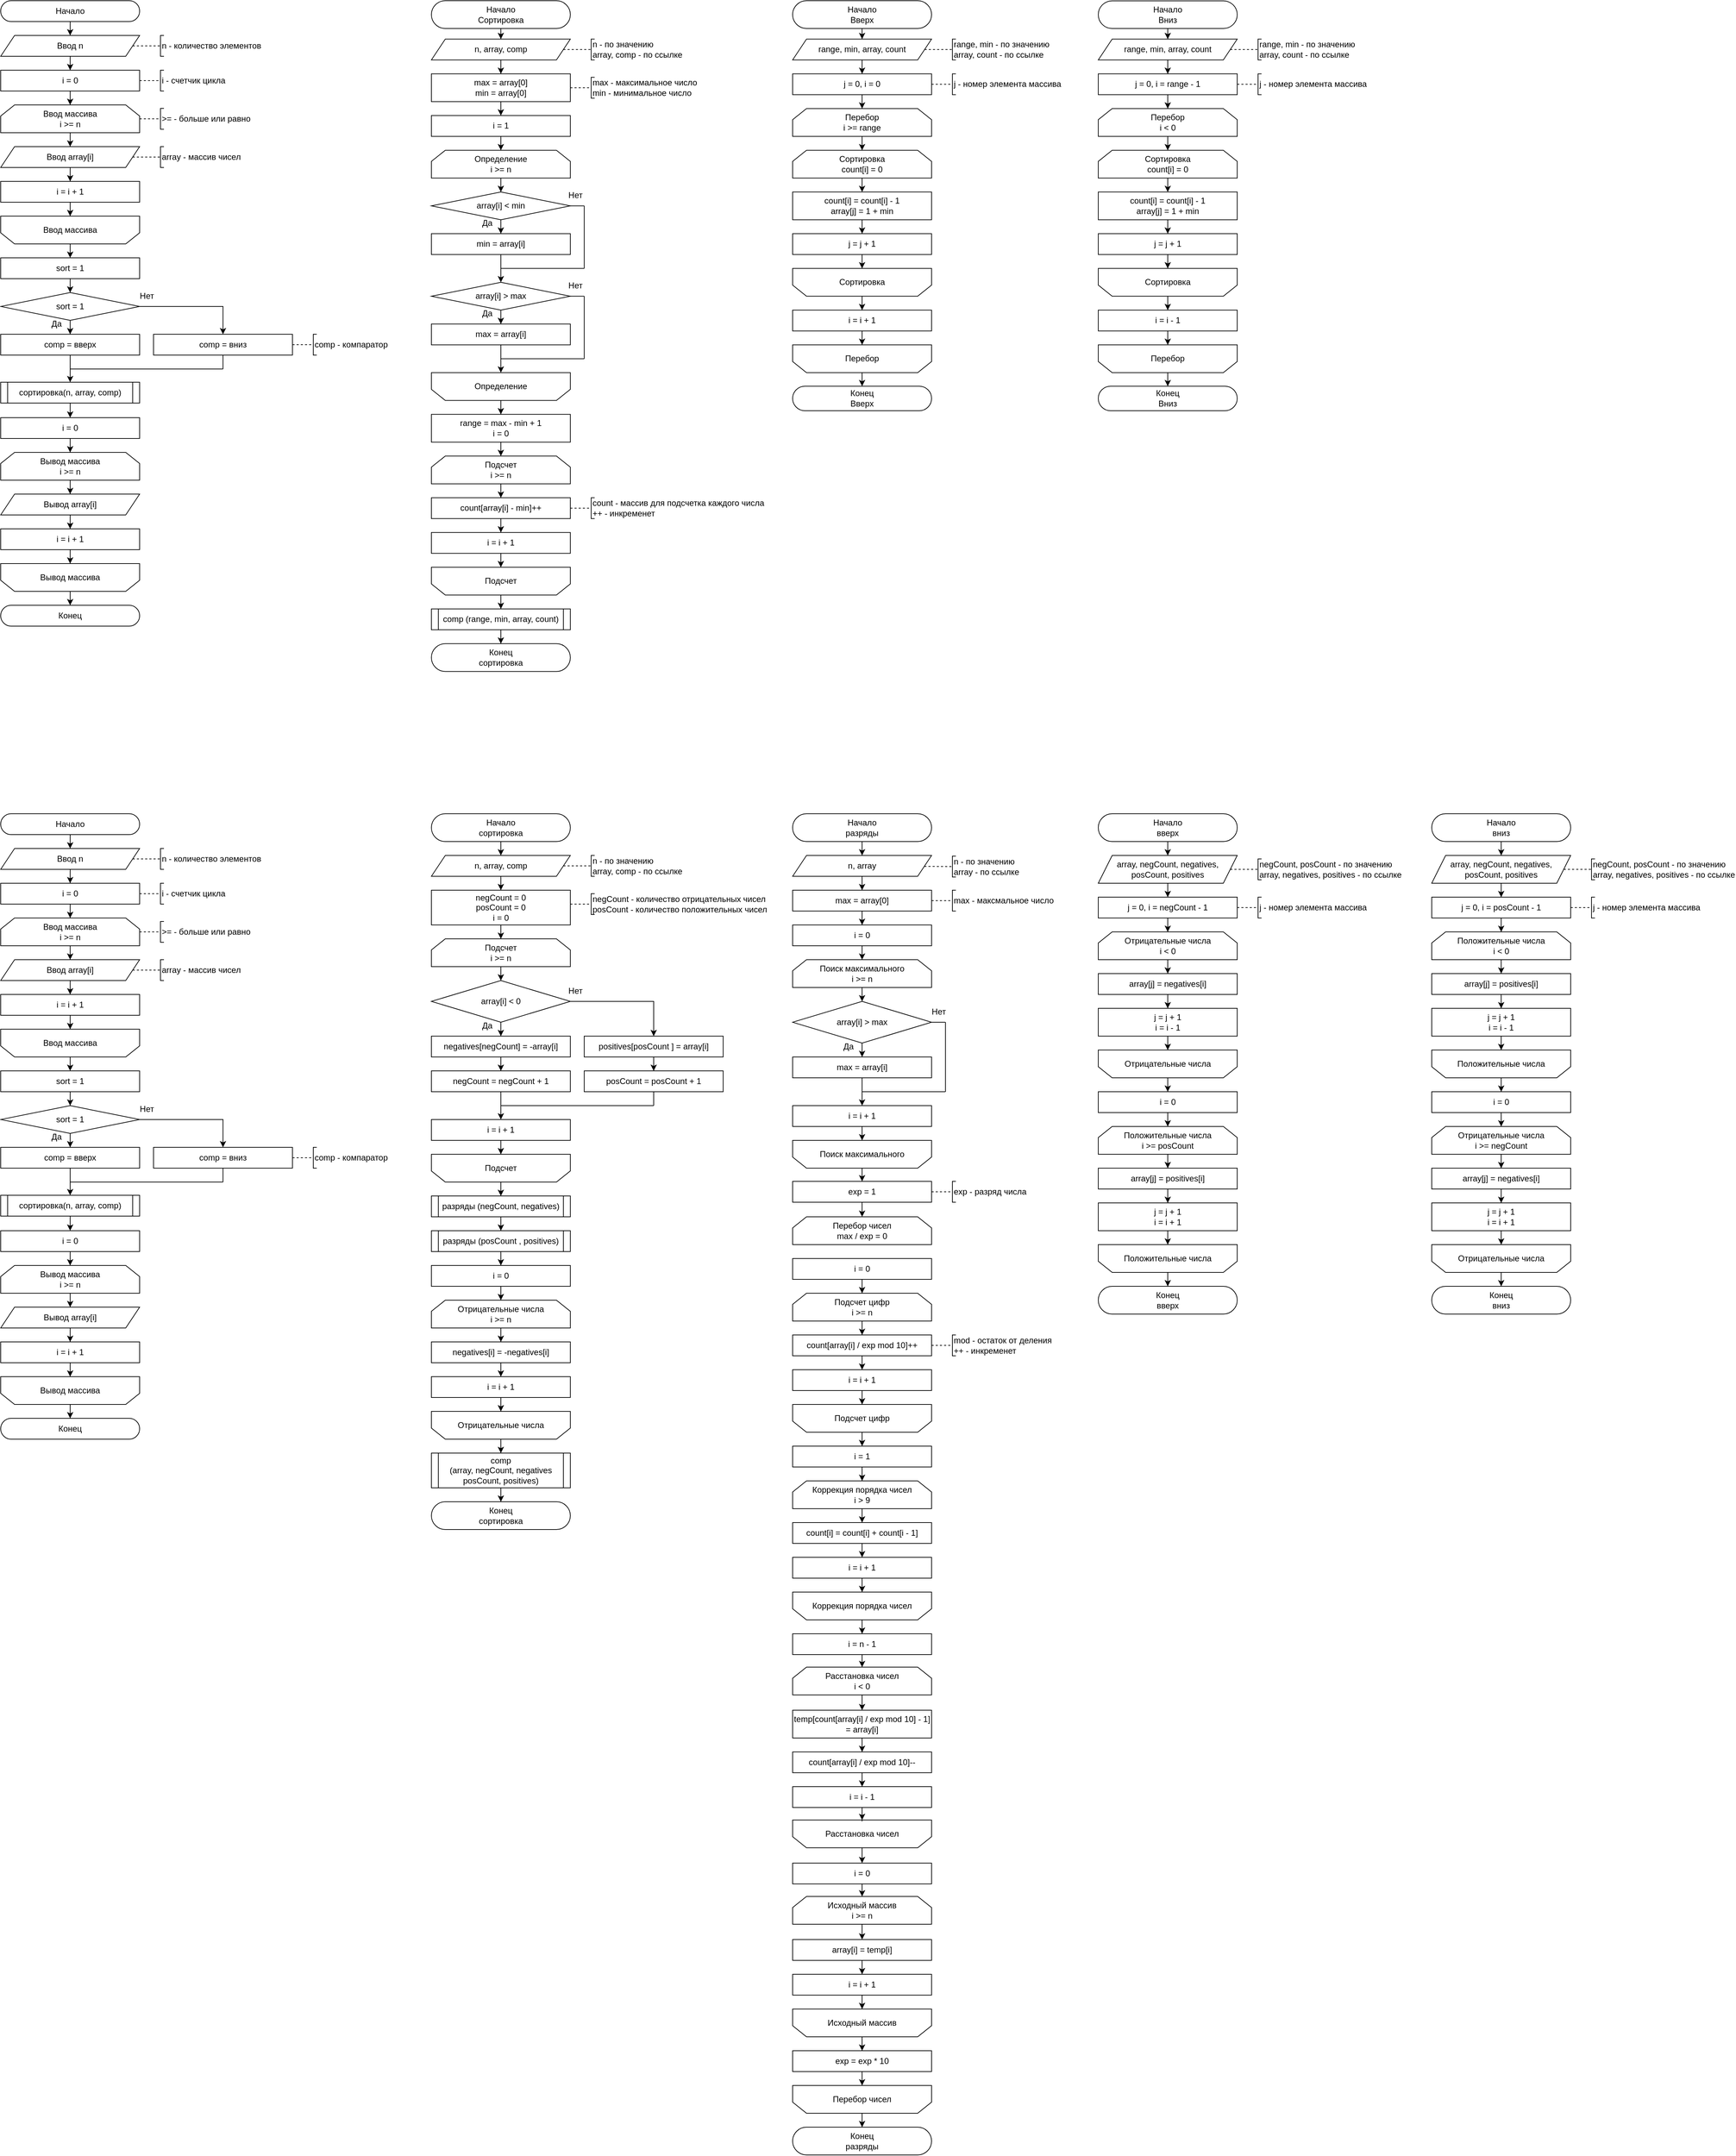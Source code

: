 <mxfile version="26.0.16">
  <diagram name="Страница — 1" id="PtERw0xOoVtdUdhSGjrE">
    <mxGraphModel dx="2868" dy="1768" grid="1" gridSize="10" guides="1" tooltips="1" connect="1" arrows="1" fold="1" page="1" pageScale="1" pageWidth="827" pageHeight="1169" math="0" shadow="0">
      <root>
        <mxCell id="0" />
        <mxCell id="1" parent="0" />
        <mxCell id="XetIG6lo_GdONwsDEzCl-18" style="edgeStyle=orthogonalEdgeStyle;rounded=0;orthogonalLoop=1;jettySize=auto;html=1;" parent="1" source="XetIG6lo_GdONwsDEzCl-15" target="XetIG6lo_GdONwsDEzCl-17" edge="1">
          <mxGeometry relative="1" as="geometry" />
        </mxCell>
        <mxCell id="XetIG6lo_GdONwsDEzCl-15" value="Начало&lt;div&gt;Сортировка&lt;/div&gt;" style="rounded=1;whiteSpace=wrap;html=1;arcSize=50;" parent="1" vertex="1">
          <mxGeometry x="640" y="20" width="200" height="40" as="geometry" />
        </mxCell>
        <mxCell id="XetIG6lo_GdONwsDEzCl-23" style="edgeStyle=orthogonalEdgeStyle;rounded=0;orthogonalLoop=1;jettySize=auto;html=1;" parent="1" source="XetIG6lo_GdONwsDEzCl-17" target="XetIG6lo_GdONwsDEzCl-21" edge="1">
          <mxGeometry relative="1" as="geometry" />
        </mxCell>
        <mxCell id="XetIG6lo_GdONwsDEzCl-17" value="n, array, comp" style="shape=parallelogram;perimeter=parallelogramPerimeter;whiteSpace=wrap;html=1;fixedSize=1;" parent="1" vertex="1">
          <mxGeometry x="640" y="75.25" width="200" height="30" as="geometry" />
        </mxCell>
        <mxCell id="XetIG6lo_GdONwsDEzCl-19" value="n - по значению&lt;div&gt;array, comp - по ссылке&lt;/div&gt;" style="strokeWidth=1;html=1;shape=mxgraph.flowchart.annotation_1;align=left;pointerEvents=1;" parent="1" vertex="1">
          <mxGeometry x="870" y="75.25" width="5" height="30" as="geometry" />
        </mxCell>
        <mxCell id="XetIG6lo_GdONwsDEzCl-20" value="" style="endArrow=none;html=1;rounded=0;entryX=0;entryY=0.5;entryDx=0;entryDy=0;entryPerimeter=0;dashed=1;" parent="1" source="XetIG6lo_GdONwsDEzCl-17" target="XetIG6lo_GdONwsDEzCl-19" edge="1">
          <mxGeometry width="50" height="50" relative="1" as="geometry">
            <mxPoint x="840" y="90.25" as="sourcePoint" />
            <mxPoint x="920" y="80.25" as="targetPoint" />
          </mxGeometry>
        </mxCell>
        <mxCell id="XetIG6lo_GdONwsDEzCl-25" style="edgeStyle=orthogonalEdgeStyle;rounded=0;orthogonalLoop=1;jettySize=auto;html=1;" parent="1" source="XetIG6lo_GdONwsDEzCl-21" target="XetIG6lo_GdONwsDEzCl-24" edge="1">
          <mxGeometry relative="1" as="geometry" />
        </mxCell>
        <mxCell id="XetIG6lo_GdONwsDEzCl-21" value="max = array[0]&lt;div&gt;min = array[0]&lt;/div&gt;" style="rounded=0;whiteSpace=wrap;html=1;" parent="1" vertex="1">
          <mxGeometry x="640" y="125.25" width="200" height="40" as="geometry" />
        </mxCell>
        <mxCell id="XetIG6lo_GdONwsDEzCl-27" style="edgeStyle=orthogonalEdgeStyle;rounded=0;orthogonalLoop=1;jettySize=auto;html=1;" parent="1" source="XetIG6lo_GdONwsDEzCl-24" target="XetIG6lo_GdONwsDEzCl-26" edge="1">
          <mxGeometry relative="1" as="geometry" />
        </mxCell>
        <mxCell id="XetIG6lo_GdONwsDEzCl-24" value="i = 1" style="rounded=0;whiteSpace=wrap;html=1;" parent="1" vertex="1">
          <mxGeometry x="640" y="185.25" width="200" height="30" as="geometry" />
        </mxCell>
        <mxCell id="XetIG6lo_GdONwsDEzCl-29" style="edgeStyle=orthogonalEdgeStyle;rounded=0;orthogonalLoop=1;jettySize=auto;html=1;" parent="1" source="XetIG6lo_GdONwsDEzCl-26" target="XetIG6lo_GdONwsDEzCl-28" edge="1">
          <mxGeometry relative="1" as="geometry" />
        </mxCell>
        <mxCell id="XetIG6lo_GdONwsDEzCl-26" value="&lt;div&gt;Определение&lt;/div&gt;&lt;div&gt;i &amp;gt;= n&lt;/div&gt;" style="shape=loopLimit;whiteSpace=wrap;html=1;" parent="1" vertex="1">
          <mxGeometry x="640" y="235.25" width="200" height="40" as="geometry" />
        </mxCell>
        <mxCell id="XetIG6lo_GdONwsDEzCl-31" style="edgeStyle=orthogonalEdgeStyle;rounded=0;orthogonalLoop=1;jettySize=auto;html=1;" parent="1" source="XetIG6lo_GdONwsDEzCl-28" target="XetIG6lo_GdONwsDEzCl-30" edge="1">
          <mxGeometry relative="1" as="geometry" />
        </mxCell>
        <mxCell id="XetIG6lo_GdONwsDEzCl-28" value="array[i] &amp;lt; min" style="rhombus;whiteSpace=wrap;html=1;" parent="1" vertex="1">
          <mxGeometry x="640" y="295.25" width="200" height="40" as="geometry" />
        </mxCell>
        <mxCell id="XetIG6lo_GdONwsDEzCl-36" style="edgeStyle=orthogonalEdgeStyle;rounded=0;orthogonalLoop=1;jettySize=auto;html=1;" parent="1" source="XetIG6lo_GdONwsDEzCl-30" target="XetIG6lo_GdONwsDEzCl-35" edge="1">
          <mxGeometry relative="1" as="geometry" />
        </mxCell>
        <mxCell id="XetIG6lo_GdONwsDEzCl-30" value="min = array[i]" style="rounded=0;whiteSpace=wrap;html=1;" parent="1" vertex="1">
          <mxGeometry x="640" y="355.25" width="200" height="30" as="geometry" />
        </mxCell>
        <mxCell id="XetIG6lo_GdONwsDEzCl-32" value="max - максимальное число&lt;div&gt;min - минимальное число&lt;/div&gt;" style="strokeWidth=1;html=1;shape=mxgraph.flowchart.annotation_1;align=left;pointerEvents=1;" parent="1" vertex="1">
          <mxGeometry x="870" y="130.25" width="5" height="30" as="geometry" />
        </mxCell>
        <mxCell id="XetIG6lo_GdONwsDEzCl-33" value="" style="endArrow=none;html=1;rounded=0;entryX=0;entryY=0.5;entryDx=0;entryDy=0;entryPerimeter=0;exitX=1;exitY=0.5;exitDx=0;exitDy=0;dashed=1;" parent="1" target="XetIG6lo_GdONwsDEzCl-32" edge="1">
          <mxGeometry width="50" height="50" relative="1" as="geometry">
            <mxPoint x="840" y="145.25" as="sourcePoint" />
            <mxPoint x="920" y="135.25" as="targetPoint" />
          </mxGeometry>
        </mxCell>
        <mxCell id="XetIG6lo_GdONwsDEzCl-34" value="Да" style="text;html=1;align=center;verticalAlign=middle;resizable=0;points=[];autosize=1;strokeColor=none;fillColor=none;" parent="1" vertex="1">
          <mxGeometry x="700" y="325.25" width="40" height="30" as="geometry" />
        </mxCell>
        <mxCell id="XetIG6lo_GdONwsDEzCl-43" style="edgeStyle=orthogonalEdgeStyle;rounded=0;orthogonalLoop=1;jettySize=auto;html=1;" parent="1" source="XetIG6lo_GdONwsDEzCl-35" target="XetIG6lo_GdONwsDEzCl-42" edge="1">
          <mxGeometry relative="1" as="geometry" />
        </mxCell>
        <mxCell id="XetIG6lo_GdONwsDEzCl-35" value="array[i] &amp;gt; max" style="rhombus;whiteSpace=wrap;html=1;" parent="1" vertex="1">
          <mxGeometry x="640" y="425.25" width="200" height="40" as="geometry" />
        </mxCell>
        <mxCell id="XetIG6lo_GdONwsDEzCl-38" value="" style="endArrow=none;html=1;rounded=0;" parent="1" edge="1">
          <mxGeometry width="50" height="50" relative="1" as="geometry">
            <mxPoint x="740" y="405.25" as="sourcePoint" />
            <mxPoint x="860" y="405.25" as="targetPoint" />
          </mxGeometry>
        </mxCell>
        <mxCell id="XetIG6lo_GdONwsDEzCl-39" value="" style="endArrow=none;html=1;rounded=0;" parent="1" edge="1">
          <mxGeometry width="50" height="50" relative="1" as="geometry">
            <mxPoint x="860" y="405.25" as="sourcePoint" />
            <mxPoint x="860" y="315.25" as="targetPoint" />
          </mxGeometry>
        </mxCell>
        <mxCell id="XetIG6lo_GdONwsDEzCl-40" value="" style="endArrow=none;html=1;rounded=0;exitX=1;exitY=0.5;exitDx=0;exitDy=0;" parent="1" source="XetIG6lo_GdONwsDEzCl-28" edge="1">
          <mxGeometry width="50" height="50" relative="1" as="geometry">
            <mxPoint x="790" y="395.25" as="sourcePoint" />
            <mxPoint x="860" y="315.25" as="targetPoint" />
          </mxGeometry>
        </mxCell>
        <mxCell id="XetIG6lo_GdONwsDEzCl-41" value="Нет" style="text;html=1;align=center;verticalAlign=middle;resizable=0;points=[];autosize=1;strokeColor=none;fillColor=none;" parent="1" vertex="1">
          <mxGeometry x="827" y="285.25" width="40" height="30" as="geometry" />
        </mxCell>
        <mxCell id="XetIG6lo_GdONwsDEzCl-54" style="edgeStyle=orthogonalEdgeStyle;rounded=0;orthogonalLoop=1;jettySize=auto;html=1;" parent="1" source="XetIG6lo_GdONwsDEzCl-42" target="XetIG6lo_GdONwsDEzCl-53" edge="1">
          <mxGeometry relative="1" as="geometry" />
        </mxCell>
        <mxCell id="XetIG6lo_GdONwsDEzCl-42" value="max = array[i]" style="rounded=0;whiteSpace=wrap;html=1;" parent="1" vertex="1">
          <mxGeometry x="640" y="485.25" width="200" height="30" as="geometry" />
        </mxCell>
        <mxCell id="JixuwbenBWljfxeqkcXr-294" style="edgeStyle=orthogonalEdgeStyle;rounded=0;orthogonalLoop=1;jettySize=auto;html=1;" edge="1" parent="1" source="XetIG6lo_GdONwsDEzCl-44" target="XetIG6lo_GdONwsDEzCl-56">
          <mxGeometry relative="1" as="geometry" />
        </mxCell>
        <mxCell id="XetIG6lo_GdONwsDEzCl-44" value="range = max - min + 1&lt;div&gt;i = 0&lt;/div&gt;" style="rounded=0;whiteSpace=wrap;html=1;" parent="1" vertex="1">
          <mxGeometry x="640" y="615.25" width="200" height="40" as="geometry" />
        </mxCell>
        <mxCell id="XetIG6lo_GdONwsDEzCl-46" value="" style="endArrow=none;html=1;rounded=0;" parent="1" edge="1">
          <mxGeometry width="50" height="50" relative="1" as="geometry">
            <mxPoint x="740" y="535.25" as="sourcePoint" />
            <mxPoint x="860" y="535.25" as="targetPoint" />
          </mxGeometry>
        </mxCell>
        <mxCell id="XetIG6lo_GdONwsDEzCl-47" value="" style="endArrow=none;html=1;rounded=0;" parent="1" edge="1">
          <mxGeometry width="50" height="50" relative="1" as="geometry">
            <mxPoint x="860" y="535.25" as="sourcePoint" />
            <mxPoint x="860" y="445.25" as="targetPoint" />
          </mxGeometry>
        </mxCell>
        <mxCell id="XetIG6lo_GdONwsDEzCl-48" value="" style="endArrow=none;html=1;rounded=0;exitX=1;exitY=0.5;exitDx=0;exitDy=0;" parent="1" source="XetIG6lo_GdONwsDEzCl-35" edge="1">
          <mxGeometry width="50" height="50" relative="1" as="geometry">
            <mxPoint x="770" y="495.25" as="sourcePoint" />
            <mxPoint x="860" y="445.25" as="targetPoint" />
          </mxGeometry>
        </mxCell>
        <mxCell id="XetIG6lo_GdONwsDEzCl-49" value="Да" style="text;html=1;align=center;verticalAlign=middle;resizable=0;points=[];autosize=1;strokeColor=none;fillColor=none;" parent="1" vertex="1">
          <mxGeometry x="700" y="455.25" width="40" height="30" as="geometry" />
        </mxCell>
        <mxCell id="XetIG6lo_GdONwsDEzCl-50" value="Нет" style="text;html=1;align=center;verticalAlign=middle;resizable=0;points=[];autosize=1;strokeColor=none;fillColor=none;" parent="1" vertex="1">
          <mxGeometry x="827" y="415.25" width="40" height="30" as="geometry" />
        </mxCell>
        <mxCell id="XetIG6lo_GdONwsDEzCl-55" style="edgeStyle=orthogonalEdgeStyle;rounded=0;orthogonalLoop=1;jettySize=auto;html=1;" parent="1" source="XetIG6lo_GdONwsDEzCl-53" target="XetIG6lo_GdONwsDEzCl-44" edge="1">
          <mxGeometry relative="1" as="geometry" />
        </mxCell>
        <mxCell id="XetIG6lo_GdONwsDEzCl-53" value="Определение" style="shape=loopLimit;whiteSpace=wrap;html=1;direction=west;" parent="1" vertex="1">
          <mxGeometry x="640" y="555.25" width="200" height="40" as="geometry" />
        </mxCell>
        <mxCell id="XetIG6lo_GdONwsDEzCl-59" style="edgeStyle=orthogonalEdgeStyle;rounded=0;orthogonalLoop=1;jettySize=auto;html=1;" parent="1" source="XetIG6lo_GdONwsDEzCl-56" target="XetIG6lo_GdONwsDEzCl-58" edge="1">
          <mxGeometry relative="1" as="geometry" />
        </mxCell>
        <mxCell id="XetIG6lo_GdONwsDEzCl-56" value="Подсчет&lt;div&gt;i &amp;gt;= n&lt;/div&gt;" style="shape=loopLimit;whiteSpace=wrap;html=1;" parent="1" vertex="1">
          <mxGeometry x="640" y="675.25" width="200" height="40" as="geometry" />
        </mxCell>
        <mxCell id="XetIG6lo_GdONwsDEzCl-63" style="edgeStyle=orthogonalEdgeStyle;rounded=0;orthogonalLoop=1;jettySize=auto;html=1;" parent="1" source="XetIG6lo_GdONwsDEzCl-58" target="XetIG6lo_GdONwsDEzCl-62" edge="1">
          <mxGeometry relative="1" as="geometry" />
        </mxCell>
        <mxCell id="XetIG6lo_GdONwsDEzCl-58" value="count[array[i] - min]++" style="rounded=0;whiteSpace=wrap;html=1;" parent="1" vertex="1">
          <mxGeometry x="640" y="735.25" width="200" height="30" as="geometry" />
        </mxCell>
        <mxCell id="XetIG6lo_GdONwsDEzCl-60" value="&lt;div&gt;count - массив для подсчетка каждого числа&lt;/div&gt;++ - инкременет" style="strokeWidth=1;html=1;shape=mxgraph.flowchart.annotation_1;align=left;pointerEvents=1;" parent="1" vertex="1">
          <mxGeometry x="870" y="735.25" width="5" height="30" as="geometry" />
        </mxCell>
        <mxCell id="XetIG6lo_GdONwsDEzCl-61" value="" style="endArrow=none;html=1;rounded=0;entryX=0;entryY=0.5;entryDx=0;entryDy=0;entryPerimeter=0;exitX=1;exitY=0.5;exitDx=0;exitDy=0;dashed=1;" parent="1" target="XetIG6lo_GdONwsDEzCl-60" edge="1">
          <mxGeometry width="50" height="50" relative="1" as="geometry">
            <mxPoint x="840" y="750.25" as="sourcePoint" />
            <mxPoint x="920" y="740.25" as="targetPoint" />
          </mxGeometry>
        </mxCell>
        <mxCell id="XetIG6lo_GdONwsDEzCl-65" style="edgeStyle=orthogonalEdgeStyle;rounded=0;orthogonalLoop=1;jettySize=auto;html=1;" parent="1" source="XetIG6lo_GdONwsDEzCl-62" target="XetIG6lo_GdONwsDEzCl-64" edge="1">
          <mxGeometry relative="1" as="geometry" />
        </mxCell>
        <mxCell id="XetIG6lo_GdONwsDEzCl-62" value="i = i + 1" style="rounded=0;whiteSpace=wrap;html=1;" parent="1" vertex="1">
          <mxGeometry x="640" y="785.25" width="200" height="30" as="geometry" />
        </mxCell>
        <mxCell id="XetIG6lo_GdONwsDEzCl-70" style="edgeStyle=orthogonalEdgeStyle;rounded=0;orthogonalLoop=1;jettySize=auto;html=1;" parent="1" source="XetIG6lo_GdONwsDEzCl-64" target="XetIG6lo_GdONwsDEzCl-67" edge="1">
          <mxGeometry relative="1" as="geometry" />
        </mxCell>
        <mxCell id="XetIG6lo_GdONwsDEzCl-64" value="Подсчет" style="shape=loopLimit;whiteSpace=wrap;html=1;direction=west;" parent="1" vertex="1">
          <mxGeometry x="640" y="835.25" width="200" height="40" as="geometry" />
        </mxCell>
        <mxCell id="XetIG6lo_GdONwsDEzCl-66" value="comp ()" style="group" parent="1" vertex="1" connectable="0">
          <mxGeometry x="640" y="895.25" width="200" height="30" as="geometry" />
        </mxCell>
        <mxCell id="XetIG6lo_GdONwsDEzCl-67" value="comp (range, min, array, count)" style="rounded=0;whiteSpace=wrap;html=1;" parent="XetIG6lo_GdONwsDEzCl-66" vertex="1">
          <mxGeometry width="200" height="30" as="geometry" />
        </mxCell>
        <mxCell id="XetIG6lo_GdONwsDEzCl-68" value="" style="endArrow=none;html=1;rounded=0;" parent="XetIG6lo_GdONwsDEzCl-66" edge="1">
          <mxGeometry width="50" height="50" relative="1" as="geometry">
            <mxPoint x="10" as="sourcePoint" />
            <mxPoint x="10" y="30" as="targetPoint" />
          </mxGeometry>
        </mxCell>
        <mxCell id="XetIG6lo_GdONwsDEzCl-69" value="" style="endArrow=none;html=1;rounded=0;" parent="XetIG6lo_GdONwsDEzCl-66" edge="1">
          <mxGeometry width="50" height="50" relative="1" as="geometry">
            <mxPoint x="190" as="sourcePoint" />
            <mxPoint x="190" y="30" as="targetPoint" />
          </mxGeometry>
        </mxCell>
        <mxCell id="XetIG6lo_GdONwsDEzCl-71" value="Конец&lt;div&gt;сортировка&lt;/div&gt;" style="rounded=1;whiteSpace=wrap;html=1;arcSize=50;" parent="1" vertex="1">
          <mxGeometry x="640" y="945.25" width="200" height="40" as="geometry" />
        </mxCell>
        <mxCell id="XetIG6lo_GdONwsDEzCl-72" style="edgeStyle=orthogonalEdgeStyle;rounded=0;orthogonalLoop=1;jettySize=auto;html=1;" parent="1" source="XetIG6lo_GdONwsDEzCl-67" target="XetIG6lo_GdONwsDEzCl-71" edge="1">
          <mxGeometry relative="1" as="geometry" />
        </mxCell>
        <mxCell id="XetIG6lo_GdONwsDEzCl-76" style="edgeStyle=orthogonalEdgeStyle;rounded=0;orthogonalLoop=1;jettySize=auto;html=1;" parent="1" source="XetIG6lo_GdONwsDEzCl-73" target="XetIG6lo_GdONwsDEzCl-75" edge="1">
          <mxGeometry relative="1" as="geometry" />
        </mxCell>
        <mxCell id="XetIG6lo_GdONwsDEzCl-73" value="Начало&lt;div&gt;Вверх&lt;/div&gt;" style="rounded=1;whiteSpace=wrap;html=1;arcSize=50;" parent="1" vertex="1">
          <mxGeometry x="1160" y="20" width="200" height="40" as="geometry" />
        </mxCell>
        <mxCell id="XetIG6lo_GdONwsDEzCl-80" style="edgeStyle=orthogonalEdgeStyle;rounded=0;orthogonalLoop=1;jettySize=auto;html=1;" parent="1" source="XetIG6lo_GdONwsDEzCl-75" target="XetIG6lo_GdONwsDEzCl-79" edge="1">
          <mxGeometry relative="1" as="geometry" />
        </mxCell>
        <mxCell id="XetIG6lo_GdONwsDEzCl-75" value="range, min, array, count" style="shape=parallelogram;perimeter=parallelogramPerimeter;whiteSpace=wrap;html=1;fixedSize=1;" parent="1" vertex="1">
          <mxGeometry x="1160" y="75.25" width="200" height="30" as="geometry" />
        </mxCell>
        <mxCell id="XetIG6lo_GdONwsDEzCl-77" value="range, min - по значению&lt;div&gt;array, count - по ссылке&lt;/div&gt;" style="strokeWidth=1;html=1;shape=mxgraph.flowchart.annotation_1;align=left;pointerEvents=1;" parent="1" vertex="1">
          <mxGeometry x="1390" y="75.25" width="5" height="30" as="geometry" />
        </mxCell>
        <mxCell id="XetIG6lo_GdONwsDEzCl-78" value="" style="endArrow=none;html=1;rounded=0;entryX=0;entryY=0.5;entryDx=0;entryDy=0;entryPerimeter=0;dashed=1;" parent="1" source="XetIG6lo_GdONwsDEzCl-75" target="XetIG6lo_GdONwsDEzCl-77" edge="1">
          <mxGeometry width="50" height="50" relative="1" as="geometry">
            <mxPoint x="1360" y="90.25" as="sourcePoint" />
            <mxPoint x="1440" y="80.25" as="targetPoint" />
          </mxGeometry>
        </mxCell>
        <mxCell id="XetIG6lo_GdONwsDEzCl-84" style="edgeStyle=orthogonalEdgeStyle;rounded=0;orthogonalLoop=1;jettySize=auto;html=1;" parent="1" source="XetIG6lo_GdONwsDEzCl-79" target="XetIG6lo_GdONwsDEzCl-83" edge="1">
          <mxGeometry relative="1" as="geometry" />
        </mxCell>
        <mxCell id="XetIG6lo_GdONwsDEzCl-79" value="j = 0,&amp;nbsp;&lt;span style=&quot;background-color: transparent; color: light-dark(rgb(0, 0, 0), rgb(255, 255, 255));&quot;&gt;i = 0&lt;/span&gt;" style="rounded=0;whiteSpace=wrap;html=1;" parent="1" vertex="1">
          <mxGeometry x="1160" y="125.25" width="200" height="30" as="geometry" />
        </mxCell>
        <mxCell id="XetIG6lo_GdONwsDEzCl-81" value="j - номер элемента массива" style="strokeWidth=1;html=1;shape=mxgraph.flowchart.annotation_1;align=left;pointerEvents=1;" parent="1" vertex="1">
          <mxGeometry x="1390" y="125.25" width="5" height="30" as="geometry" />
        </mxCell>
        <mxCell id="XetIG6lo_GdONwsDEzCl-82" value="" style="endArrow=none;html=1;rounded=0;entryX=0;entryY=0.5;entryDx=0;entryDy=0;entryPerimeter=0;exitX=1;exitY=0.5;exitDx=0;exitDy=0;dashed=1;" parent="1" target="XetIG6lo_GdONwsDEzCl-81" edge="1">
          <mxGeometry width="50" height="50" relative="1" as="geometry">
            <mxPoint x="1360" y="140.25" as="sourcePoint" />
            <mxPoint x="1440" y="130.25" as="targetPoint" />
          </mxGeometry>
        </mxCell>
        <mxCell id="XetIG6lo_GdONwsDEzCl-86" style="edgeStyle=orthogonalEdgeStyle;rounded=0;orthogonalLoop=1;jettySize=auto;html=1;" parent="1" source="XetIG6lo_GdONwsDEzCl-83" target="XetIG6lo_GdONwsDEzCl-85" edge="1">
          <mxGeometry relative="1" as="geometry" />
        </mxCell>
        <mxCell id="XetIG6lo_GdONwsDEzCl-83" value="&lt;div&gt;Перебор&lt;/div&gt;&lt;div&gt;i &amp;gt;= range&lt;/div&gt;" style="shape=loopLimit;whiteSpace=wrap;html=1;" parent="1" vertex="1">
          <mxGeometry x="1160" y="175.25" width="200" height="40" as="geometry" />
        </mxCell>
        <mxCell id="XetIG6lo_GdONwsDEzCl-88" style="edgeStyle=orthogonalEdgeStyle;rounded=0;orthogonalLoop=1;jettySize=auto;html=1;" parent="1" source="XetIG6lo_GdONwsDEzCl-85" edge="1">
          <mxGeometry relative="1" as="geometry">
            <mxPoint x="1260.029" y="295.25" as="targetPoint" />
          </mxGeometry>
        </mxCell>
        <mxCell id="XetIG6lo_GdONwsDEzCl-85" value="Сортировка&lt;div&gt;count[i] = 0&lt;/div&gt;" style="shape=loopLimit;whiteSpace=wrap;html=1;" parent="1" vertex="1">
          <mxGeometry x="1160" y="235.25" width="200" height="40" as="geometry" />
        </mxCell>
        <mxCell id="XetIG6lo_GdONwsDEzCl-91" style="edgeStyle=orthogonalEdgeStyle;rounded=0;orthogonalLoop=1;jettySize=auto;html=1;" parent="1" source="XetIG6lo_GdONwsDEzCl-89" target="XetIG6lo_GdONwsDEzCl-90" edge="1">
          <mxGeometry relative="1" as="geometry" />
        </mxCell>
        <mxCell id="XetIG6lo_GdONwsDEzCl-89" value="count[i] = count[i] - 1&lt;div&gt;array[j] = 1 + min&lt;/div&gt;" style="rounded=0;whiteSpace=wrap;html=1;" parent="1" vertex="1">
          <mxGeometry x="1160" y="295.25" width="200" height="40" as="geometry" />
        </mxCell>
        <mxCell id="XetIG6lo_GdONwsDEzCl-94" style="edgeStyle=orthogonalEdgeStyle;rounded=0;orthogonalLoop=1;jettySize=auto;html=1;" parent="1" source="XetIG6lo_GdONwsDEzCl-90" target="XetIG6lo_GdONwsDEzCl-93" edge="1">
          <mxGeometry relative="1" as="geometry" />
        </mxCell>
        <mxCell id="XetIG6lo_GdONwsDEzCl-90" value="j = j + 1" style="rounded=0;whiteSpace=wrap;html=1;" parent="1" vertex="1">
          <mxGeometry x="1160" y="355.25" width="200" height="30" as="geometry" />
        </mxCell>
        <mxCell id="XetIG6lo_GdONwsDEzCl-96" style="edgeStyle=orthogonalEdgeStyle;rounded=0;orthogonalLoop=1;jettySize=auto;html=1;" parent="1" source="XetIG6lo_GdONwsDEzCl-93" target="XetIG6lo_GdONwsDEzCl-95" edge="1">
          <mxGeometry relative="1" as="geometry" />
        </mxCell>
        <mxCell id="XetIG6lo_GdONwsDEzCl-93" value="Сортировка" style="shape=loopLimit;whiteSpace=wrap;html=1;direction=west;" parent="1" vertex="1">
          <mxGeometry x="1160" y="405.25" width="200" height="40" as="geometry" />
        </mxCell>
        <mxCell id="XetIG6lo_GdONwsDEzCl-99" style="edgeStyle=orthogonalEdgeStyle;rounded=0;orthogonalLoop=1;jettySize=auto;html=1;" parent="1" source="XetIG6lo_GdONwsDEzCl-95" target="XetIG6lo_GdONwsDEzCl-98" edge="1">
          <mxGeometry relative="1" as="geometry" />
        </mxCell>
        <mxCell id="XetIG6lo_GdONwsDEzCl-95" value="i = i + 1" style="rounded=0;whiteSpace=wrap;html=1;" parent="1" vertex="1">
          <mxGeometry x="1160" y="465.25" width="200" height="30" as="geometry" />
        </mxCell>
        <mxCell id="XetIG6lo_GdONwsDEzCl-101" style="edgeStyle=orthogonalEdgeStyle;rounded=0;orthogonalLoop=1;jettySize=auto;html=1;" parent="1" source="XetIG6lo_GdONwsDEzCl-98" target="XetIG6lo_GdONwsDEzCl-100" edge="1">
          <mxGeometry relative="1" as="geometry" />
        </mxCell>
        <mxCell id="XetIG6lo_GdONwsDEzCl-98" value="Перебор" style="shape=loopLimit;whiteSpace=wrap;html=1;direction=west;" parent="1" vertex="1">
          <mxGeometry x="1160" y="515.25" width="200" height="40" as="geometry" />
        </mxCell>
        <mxCell id="XetIG6lo_GdONwsDEzCl-100" value="Конец&lt;div&gt;Вверх&lt;/div&gt;" style="rounded=1;whiteSpace=wrap;html=1;arcSize=50;" parent="1" vertex="1">
          <mxGeometry x="1160" y="574.75" width="200" height="35.25" as="geometry" />
        </mxCell>
        <mxCell id="XetIG6lo_GdONwsDEzCl-102" style="edgeStyle=orthogonalEdgeStyle;rounded=0;orthogonalLoop=1;jettySize=auto;html=1;" parent="1" source="XetIG6lo_GdONwsDEzCl-103" target="XetIG6lo_GdONwsDEzCl-105" edge="1">
          <mxGeometry relative="1" as="geometry" />
        </mxCell>
        <mxCell id="XetIG6lo_GdONwsDEzCl-103" value="Начало&lt;div&gt;Вниз&lt;/div&gt;" style="rounded=1;whiteSpace=wrap;html=1;arcSize=50;" parent="1" vertex="1">
          <mxGeometry x="1600" y="20.25" width="200" height="39.75" as="geometry" />
        </mxCell>
        <mxCell id="XetIG6lo_GdONwsDEzCl-104" style="edgeStyle=orthogonalEdgeStyle;rounded=0;orthogonalLoop=1;jettySize=auto;html=1;" parent="1" source="XetIG6lo_GdONwsDEzCl-105" target="XetIG6lo_GdONwsDEzCl-109" edge="1">
          <mxGeometry relative="1" as="geometry" />
        </mxCell>
        <mxCell id="XetIG6lo_GdONwsDEzCl-105" value="range, min, array, count" style="shape=parallelogram;perimeter=parallelogramPerimeter;whiteSpace=wrap;html=1;fixedSize=1;" parent="1" vertex="1">
          <mxGeometry x="1600" y="75.25" width="200" height="30" as="geometry" />
        </mxCell>
        <mxCell id="XetIG6lo_GdONwsDEzCl-106" value="range, min - по значению&lt;div&gt;array, count - по ссылке&lt;/div&gt;" style="strokeWidth=1;html=1;shape=mxgraph.flowchart.annotation_1;align=left;pointerEvents=1;" parent="1" vertex="1">
          <mxGeometry x="1830" y="75.25" width="5" height="30" as="geometry" />
        </mxCell>
        <mxCell id="XetIG6lo_GdONwsDEzCl-107" value="" style="endArrow=none;html=1;rounded=0;entryX=0;entryY=0.5;entryDx=0;entryDy=0;entryPerimeter=0;dashed=1;" parent="1" source="XetIG6lo_GdONwsDEzCl-105" target="XetIG6lo_GdONwsDEzCl-106" edge="1">
          <mxGeometry width="50" height="50" relative="1" as="geometry">
            <mxPoint x="1800" y="90.25" as="sourcePoint" />
            <mxPoint x="1880" y="80.25" as="targetPoint" />
          </mxGeometry>
        </mxCell>
        <mxCell id="XetIG6lo_GdONwsDEzCl-108" style="edgeStyle=orthogonalEdgeStyle;rounded=0;orthogonalLoop=1;jettySize=auto;html=1;" parent="1" source="XetIG6lo_GdONwsDEzCl-109" target="XetIG6lo_GdONwsDEzCl-113" edge="1">
          <mxGeometry relative="1" as="geometry" />
        </mxCell>
        <mxCell id="XetIG6lo_GdONwsDEzCl-109" value="j = 0,&amp;nbsp;&lt;span style=&quot;background-color: transparent; color: light-dark(rgb(0, 0, 0), rgb(255, 255, 255));&quot;&gt;i = range - 1&lt;/span&gt;" style="rounded=0;whiteSpace=wrap;html=1;" parent="1" vertex="1">
          <mxGeometry x="1600" y="125.25" width="200" height="30" as="geometry" />
        </mxCell>
        <mxCell id="XetIG6lo_GdONwsDEzCl-110" value="j - номер элемента массива" style="strokeWidth=1;html=1;shape=mxgraph.flowchart.annotation_1;align=left;pointerEvents=1;" parent="1" vertex="1">
          <mxGeometry x="1830" y="125.25" width="5" height="30" as="geometry" />
        </mxCell>
        <mxCell id="XetIG6lo_GdONwsDEzCl-111" value="" style="endArrow=none;html=1;rounded=0;entryX=0;entryY=0.5;entryDx=0;entryDy=0;entryPerimeter=0;exitX=1;exitY=0.5;exitDx=0;exitDy=0;dashed=1;" parent="1" target="XetIG6lo_GdONwsDEzCl-110" edge="1">
          <mxGeometry width="50" height="50" relative="1" as="geometry">
            <mxPoint x="1800" y="140.25" as="sourcePoint" />
            <mxPoint x="1880" y="130.25" as="targetPoint" />
          </mxGeometry>
        </mxCell>
        <mxCell id="XetIG6lo_GdONwsDEzCl-112" style="edgeStyle=orthogonalEdgeStyle;rounded=0;orthogonalLoop=1;jettySize=auto;html=1;" parent="1" source="XetIG6lo_GdONwsDEzCl-113" target="XetIG6lo_GdONwsDEzCl-115" edge="1">
          <mxGeometry relative="1" as="geometry" />
        </mxCell>
        <mxCell id="XetIG6lo_GdONwsDEzCl-113" value="&lt;div&gt;Перебор&lt;/div&gt;&lt;div&gt;i &amp;lt; 0&lt;/div&gt;" style="shape=loopLimit;whiteSpace=wrap;html=1;" parent="1" vertex="1">
          <mxGeometry x="1600" y="175.25" width="200" height="40" as="geometry" />
        </mxCell>
        <mxCell id="XetIG6lo_GdONwsDEzCl-114" style="edgeStyle=orthogonalEdgeStyle;rounded=0;orthogonalLoop=1;jettySize=auto;html=1;" parent="1" source="XetIG6lo_GdONwsDEzCl-115" edge="1">
          <mxGeometry relative="1" as="geometry">
            <mxPoint x="1700.029" y="295.25" as="targetPoint" />
          </mxGeometry>
        </mxCell>
        <mxCell id="XetIG6lo_GdONwsDEzCl-115" value="Сортировка&lt;div&gt;count[i] = 0&lt;/div&gt;" style="shape=loopLimit;whiteSpace=wrap;html=1;" parent="1" vertex="1">
          <mxGeometry x="1600" y="235.25" width="200" height="40" as="geometry" />
        </mxCell>
        <mxCell id="XetIG6lo_GdONwsDEzCl-116" style="edgeStyle=orthogonalEdgeStyle;rounded=0;orthogonalLoop=1;jettySize=auto;html=1;" parent="1" source="XetIG6lo_GdONwsDEzCl-117" target="XetIG6lo_GdONwsDEzCl-119" edge="1">
          <mxGeometry relative="1" as="geometry" />
        </mxCell>
        <mxCell id="XetIG6lo_GdONwsDEzCl-117" value="count[i] = count[i] - 1&lt;div&gt;array[j] = 1 + min&lt;/div&gt;" style="rounded=0;whiteSpace=wrap;html=1;" parent="1" vertex="1">
          <mxGeometry x="1600" y="295.25" width="200" height="40" as="geometry" />
        </mxCell>
        <mxCell id="XetIG6lo_GdONwsDEzCl-118" style="edgeStyle=orthogonalEdgeStyle;rounded=0;orthogonalLoop=1;jettySize=auto;html=1;" parent="1" source="XetIG6lo_GdONwsDEzCl-119" target="XetIG6lo_GdONwsDEzCl-121" edge="1">
          <mxGeometry relative="1" as="geometry" />
        </mxCell>
        <mxCell id="XetIG6lo_GdONwsDEzCl-119" value="j = j + 1" style="rounded=0;whiteSpace=wrap;html=1;" parent="1" vertex="1">
          <mxGeometry x="1600" y="355.25" width="200" height="30" as="geometry" />
        </mxCell>
        <mxCell id="XetIG6lo_GdONwsDEzCl-120" style="edgeStyle=orthogonalEdgeStyle;rounded=0;orthogonalLoop=1;jettySize=auto;html=1;" parent="1" source="XetIG6lo_GdONwsDEzCl-121" target="XetIG6lo_GdONwsDEzCl-123" edge="1">
          <mxGeometry relative="1" as="geometry" />
        </mxCell>
        <mxCell id="XetIG6lo_GdONwsDEzCl-121" value="Сортировка" style="shape=loopLimit;whiteSpace=wrap;html=1;direction=west;" parent="1" vertex="1">
          <mxGeometry x="1600" y="405.25" width="200" height="40" as="geometry" />
        </mxCell>
        <mxCell id="XetIG6lo_GdONwsDEzCl-122" style="edgeStyle=orthogonalEdgeStyle;rounded=0;orthogonalLoop=1;jettySize=auto;html=1;" parent="1" source="XetIG6lo_GdONwsDEzCl-123" target="XetIG6lo_GdONwsDEzCl-125" edge="1">
          <mxGeometry relative="1" as="geometry" />
        </mxCell>
        <mxCell id="XetIG6lo_GdONwsDEzCl-123" value="i = i - 1" style="rounded=0;whiteSpace=wrap;html=1;" parent="1" vertex="1">
          <mxGeometry x="1600" y="465.25" width="200" height="30" as="geometry" />
        </mxCell>
        <mxCell id="XetIG6lo_GdONwsDEzCl-124" style="edgeStyle=orthogonalEdgeStyle;rounded=0;orthogonalLoop=1;jettySize=auto;html=1;" parent="1" source="XetIG6lo_GdONwsDEzCl-125" target="XetIG6lo_GdONwsDEzCl-126" edge="1">
          <mxGeometry relative="1" as="geometry" />
        </mxCell>
        <mxCell id="XetIG6lo_GdONwsDEzCl-125" value="Перебор" style="shape=loopLimit;whiteSpace=wrap;html=1;direction=west;" parent="1" vertex="1">
          <mxGeometry x="1600" y="515.25" width="200" height="40" as="geometry" />
        </mxCell>
        <mxCell id="XetIG6lo_GdONwsDEzCl-126" value="Конец&lt;div&gt;Вниз&lt;br&gt;&lt;/div&gt;" style="rounded=1;whiteSpace=wrap;html=1;arcSize=50;" parent="1" vertex="1">
          <mxGeometry x="1600" y="574.75" width="200" height="35.25" as="geometry" />
        </mxCell>
        <mxCell id="XetIG6lo_GdONwsDEzCl-127" style="edgeStyle=orthogonalEdgeStyle;rounded=0;orthogonalLoop=1;jettySize=auto;html=1;" parent="1" source="XetIG6lo_GdONwsDEzCl-128" target="XetIG6lo_GdONwsDEzCl-130" edge="1">
          <mxGeometry relative="1" as="geometry" />
        </mxCell>
        <mxCell id="XetIG6lo_GdONwsDEzCl-128" value="Начало" style="rounded=1;whiteSpace=wrap;html=1;arcSize=50;" parent="1" vertex="1">
          <mxGeometry x="20" y="1190" width="200" height="30" as="geometry" />
        </mxCell>
        <mxCell id="XetIG6lo_GdONwsDEzCl-129" style="edgeStyle=orthogonalEdgeStyle;rounded=0;orthogonalLoop=1;jettySize=auto;html=1;" parent="1" source="XetIG6lo_GdONwsDEzCl-130" target="XetIG6lo_GdONwsDEzCl-134" edge="1">
          <mxGeometry relative="1" as="geometry" />
        </mxCell>
        <mxCell id="XetIG6lo_GdONwsDEzCl-130" value="Ввод n" style="shape=parallelogram;perimeter=parallelogramPerimeter;whiteSpace=wrap;html=1;fixedSize=1;" parent="1" vertex="1">
          <mxGeometry x="20" y="1240" width="200" height="30" as="geometry" />
        </mxCell>
        <mxCell id="XetIG6lo_GdONwsDEzCl-131" value="n - количество элементов" style="strokeWidth=1;html=1;shape=mxgraph.flowchart.annotation_1;align=left;pointerEvents=1;" parent="1" vertex="1">
          <mxGeometry x="250" y="1240" width="5" height="30" as="geometry" />
        </mxCell>
        <mxCell id="XetIG6lo_GdONwsDEzCl-132" value="" style="endArrow=none;html=1;rounded=0;entryX=0;entryY=0.5;entryDx=0;entryDy=0;entryPerimeter=0;dashed=1;" parent="1" source="XetIG6lo_GdONwsDEzCl-130" target="XetIG6lo_GdONwsDEzCl-131" edge="1">
          <mxGeometry width="50" height="50" relative="1" as="geometry">
            <mxPoint x="220" y="1255" as="sourcePoint" />
            <mxPoint x="300" y="1245" as="targetPoint" />
          </mxGeometry>
        </mxCell>
        <mxCell id="XetIG6lo_GdONwsDEzCl-133" style="edgeStyle=orthogonalEdgeStyle;rounded=0;orthogonalLoop=1;jettySize=auto;html=1;" parent="1" source="XetIG6lo_GdONwsDEzCl-134" target="XetIG6lo_GdONwsDEzCl-136" edge="1">
          <mxGeometry relative="1" as="geometry" />
        </mxCell>
        <mxCell id="XetIG6lo_GdONwsDEzCl-134" value="i = 0" style="rounded=0;whiteSpace=wrap;html=1;" parent="1" vertex="1">
          <mxGeometry x="20" y="1290" width="200" height="30" as="geometry" />
        </mxCell>
        <mxCell id="XetIG6lo_GdONwsDEzCl-135" style="edgeStyle=orthogonalEdgeStyle;rounded=0;orthogonalLoop=1;jettySize=auto;html=1;" parent="1" source="XetIG6lo_GdONwsDEzCl-136" target="XetIG6lo_GdONwsDEzCl-138" edge="1">
          <mxGeometry relative="1" as="geometry" />
        </mxCell>
        <mxCell id="XetIG6lo_GdONwsDEzCl-136" value="Ввод массива&lt;div&gt;i &amp;gt;= n&lt;/div&gt;" style="shape=loopLimit;whiteSpace=wrap;html=1;" parent="1" vertex="1">
          <mxGeometry x="20" y="1340" width="200" height="40" as="geometry" />
        </mxCell>
        <mxCell id="XetIG6lo_GdONwsDEzCl-137" style="edgeStyle=orthogonalEdgeStyle;rounded=0;orthogonalLoop=1;jettySize=auto;html=1;" parent="1" source="XetIG6lo_GdONwsDEzCl-138" target="XetIG6lo_GdONwsDEzCl-142" edge="1">
          <mxGeometry relative="1" as="geometry" />
        </mxCell>
        <mxCell id="XetIG6lo_GdONwsDEzCl-138" value="Ввод array[i]" style="shape=parallelogram;perimeter=parallelogramPerimeter;whiteSpace=wrap;html=1;fixedSize=1;" parent="1" vertex="1">
          <mxGeometry x="20" y="1400" width="200" height="30" as="geometry" />
        </mxCell>
        <mxCell id="XetIG6lo_GdONwsDEzCl-139" value="array - массив чисел" style="strokeWidth=1;html=1;shape=mxgraph.flowchart.annotation_1;align=left;pointerEvents=1;" parent="1" vertex="1">
          <mxGeometry x="250" y="1400" width="5" height="30" as="geometry" />
        </mxCell>
        <mxCell id="XetIG6lo_GdONwsDEzCl-140" value="" style="endArrow=none;html=1;rounded=0;entryX=0;entryY=0.5;entryDx=0;entryDy=0;entryPerimeter=0;dashed=1;" parent="1" source="XetIG6lo_GdONwsDEzCl-138" target="XetIG6lo_GdONwsDEzCl-139" edge="1">
          <mxGeometry width="50" height="50" relative="1" as="geometry">
            <mxPoint x="220" y="1415" as="sourcePoint" />
            <mxPoint x="295" y="1405" as="targetPoint" />
          </mxGeometry>
        </mxCell>
        <mxCell id="XetIG6lo_GdONwsDEzCl-141" style="edgeStyle=orthogonalEdgeStyle;rounded=0;orthogonalLoop=1;jettySize=auto;html=1;" parent="1" source="XetIG6lo_GdONwsDEzCl-142" target="XetIG6lo_GdONwsDEzCl-144" edge="1">
          <mxGeometry relative="1" as="geometry" />
        </mxCell>
        <mxCell id="XetIG6lo_GdONwsDEzCl-142" value="i = i + 1" style="rounded=0;whiteSpace=wrap;html=1;" parent="1" vertex="1">
          <mxGeometry x="20" y="1450" width="200" height="30" as="geometry" />
        </mxCell>
        <mxCell id="XetIG6lo_GdONwsDEzCl-143" style="edgeStyle=orthogonalEdgeStyle;rounded=0;orthogonalLoop=1;jettySize=auto;html=1;" parent="1" source="XetIG6lo_GdONwsDEzCl-144" edge="1">
          <mxGeometry relative="1" as="geometry">
            <mxPoint x="120" y="1560" as="targetPoint" />
          </mxGeometry>
        </mxCell>
        <mxCell id="XetIG6lo_GdONwsDEzCl-144" value="Ввод массива" style="shape=loopLimit;whiteSpace=wrap;html=1;direction=west;" parent="1" vertex="1">
          <mxGeometry x="20" y="1500" width="200" height="40" as="geometry" />
        </mxCell>
        <mxCell id="XetIG6lo_GdONwsDEzCl-145" style="edgeStyle=orthogonalEdgeStyle;rounded=0;orthogonalLoop=1;jettySize=auto;html=1;" parent="1" source="XetIG6lo_GdONwsDEzCl-146" target="XetIG6lo_GdONwsDEzCl-151" edge="1">
          <mxGeometry relative="1" as="geometry" />
        </mxCell>
        <mxCell id="XetIG6lo_GdONwsDEzCl-146" value="sort = 1" style="rounded=0;whiteSpace=wrap;html=1;" parent="1" vertex="1">
          <mxGeometry x="20" y="1560" width="200" height="30" as="geometry" />
        </mxCell>
        <mxCell id="XetIG6lo_GdONwsDEzCl-147" value="i - счетчик цикла" style="strokeWidth=1;html=1;shape=mxgraph.flowchart.annotation_1;align=left;pointerEvents=1;" parent="1" vertex="1">
          <mxGeometry x="250" y="1290" width="5" height="30" as="geometry" />
        </mxCell>
        <mxCell id="XetIG6lo_GdONwsDEzCl-148" value="" style="endArrow=none;html=1;rounded=0;entryX=0;entryY=0.5;entryDx=0;entryDy=0;entryPerimeter=0;exitX=1;exitY=0.5;exitDx=0;exitDy=0;dashed=1;" parent="1" target="XetIG6lo_GdONwsDEzCl-147" edge="1">
          <mxGeometry width="50" height="50" relative="1" as="geometry">
            <mxPoint x="220" y="1305" as="sourcePoint" />
            <mxPoint x="300" y="1295" as="targetPoint" />
          </mxGeometry>
        </mxCell>
        <mxCell id="XetIG6lo_GdONwsDEzCl-149" style="edgeStyle=orthogonalEdgeStyle;rounded=0;orthogonalLoop=1;jettySize=auto;html=1;" parent="1" source="XetIG6lo_GdONwsDEzCl-151" target="XetIG6lo_GdONwsDEzCl-153" edge="1">
          <mxGeometry relative="1" as="geometry" />
        </mxCell>
        <mxCell id="XetIG6lo_GdONwsDEzCl-150" style="edgeStyle=orthogonalEdgeStyle;rounded=0;orthogonalLoop=1;jettySize=auto;html=1;" parent="1" source="XetIG6lo_GdONwsDEzCl-151" target="XetIG6lo_GdONwsDEzCl-154" edge="1">
          <mxGeometry relative="1" as="geometry" />
        </mxCell>
        <mxCell id="XetIG6lo_GdONwsDEzCl-151" value="sort = 1" style="rhombus;whiteSpace=wrap;html=1;" parent="1" vertex="1">
          <mxGeometry x="20" y="1610" width="200" height="40" as="geometry" />
        </mxCell>
        <mxCell id="XetIG6lo_GdONwsDEzCl-152" style="edgeStyle=orthogonalEdgeStyle;rounded=0;orthogonalLoop=1;jettySize=auto;html=1;" parent="1" source="XetIG6lo_GdONwsDEzCl-153" target="XetIG6lo_GdONwsDEzCl-160" edge="1">
          <mxGeometry relative="1" as="geometry" />
        </mxCell>
        <mxCell id="XetIG6lo_GdONwsDEzCl-153" value="comp = вверх" style="rounded=0;whiteSpace=wrap;html=1;" parent="1" vertex="1">
          <mxGeometry x="20" y="1670" width="200" height="30" as="geometry" />
        </mxCell>
        <mxCell id="XetIG6lo_GdONwsDEzCl-154" value="comp = вниз" style="rounded=0;whiteSpace=wrap;html=1;" parent="1" vertex="1">
          <mxGeometry x="240" y="1670" width="200" height="30" as="geometry" />
        </mxCell>
        <mxCell id="XetIG6lo_GdONwsDEzCl-155" value="Да" style="text;html=1;align=center;verticalAlign=middle;resizable=0;points=[];autosize=1;strokeColor=none;fillColor=none;" parent="1" vertex="1">
          <mxGeometry x="80" y="1640" width="40" height="30" as="geometry" />
        </mxCell>
        <mxCell id="XetIG6lo_GdONwsDEzCl-156" value="Нет" style="text;html=1;align=center;verticalAlign=middle;resizable=0;points=[];autosize=1;strokeColor=none;fillColor=none;" parent="1" vertex="1">
          <mxGeometry x="210" y="1600" width="40" height="30" as="geometry" />
        </mxCell>
        <mxCell id="XetIG6lo_GdONwsDEzCl-157" value="comp - компаратор" style="strokeWidth=1;html=1;shape=mxgraph.flowchart.annotation_1;align=left;pointerEvents=1;" parent="1" vertex="1">
          <mxGeometry x="470" y="1670" width="5" height="30" as="geometry" />
        </mxCell>
        <mxCell id="XetIG6lo_GdONwsDEzCl-158" value="" style="endArrow=none;html=1;rounded=0;entryX=0;entryY=0.5;entryDx=0;entryDy=0;entryPerimeter=0;exitX=1;exitY=0.5;exitDx=0;exitDy=0;dashed=1;" parent="1" target="XetIG6lo_GdONwsDEzCl-157" edge="1">
          <mxGeometry width="50" height="50" relative="1" as="geometry">
            <mxPoint x="440" y="1685" as="sourcePoint" />
            <mxPoint x="520" y="1675" as="targetPoint" />
          </mxGeometry>
        </mxCell>
        <mxCell id="XetIG6lo_GdONwsDEzCl-159" value="" style="group" parent="1" vertex="1" connectable="0">
          <mxGeometry x="20" y="1739" width="200" height="30" as="geometry" />
        </mxCell>
        <mxCell id="XetIG6lo_GdONwsDEzCl-160" value="сортировка(n, array, comp)" style="rounded=0;whiteSpace=wrap;html=1;" parent="XetIG6lo_GdONwsDEzCl-159" vertex="1">
          <mxGeometry width="200" height="30" as="geometry" />
        </mxCell>
        <mxCell id="XetIG6lo_GdONwsDEzCl-161" value="" style="endArrow=none;html=1;rounded=0;" parent="XetIG6lo_GdONwsDEzCl-159" edge="1">
          <mxGeometry width="50" height="50" relative="1" as="geometry">
            <mxPoint x="10" as="sourcePoint" />
            <mxPoint x="10" y="30" as="targetPoint" />
          </mxGeometry>
        </mxCell>
        <mxCell id="XetIG6lo_GdONwsDEzCl-162" value="" style="endArrow=none;html=1;rounded=0;" parent="XetIG6lo_GdONwsDEzCl-159" edge="1">
          <mxGeometry width="50" height="50" relative="1" as="geometry">
            <mxPoint x="190" as="sourcePoint" />
            <mxPoint x="190" y="30" as="targetPoint" />
          </mxGeometry>
        </mxCell>
        <mxCell id="XetIG6lo_GdONwsDEzCl-163" value="" style="endArrow=none;html=1;rounded=0;" parent="1" edge="1">
          <mxGeometry width="50" height="50" relative="1" as="geometry">
            <mxPoint x="120" y="1720" as="sourcePoint" />
            <mxPoint x="340" y="1720" as="targetPoint" />
          </mxGeometry>
        </mxCell>
        <mxCell id="XetIG6lo_GdONwsDEzCl-164" value="" style="endArrow=none;html=1;rounded=0;entryX=0.5;entryY=1;entryDx=0;entryDy=0;" parent="1" target="XetIG6lo_GdONwsDEzCl-154" edge="1">
          <mxGeometry width="50" height="50" relative="1" as="geometry">
            <mxPoint x="340" y="1720" as="sourcePoint" />
            <mxPoint x="290" y="1700" as="targetPoint" />
          </mxGeometry>
        </mxCell>
        <mxCell id="XetIG6lo_GdONwsDEzCl-165" style="edgeStyle=orthogonalEdgeStyle;rounded=0;orthogonalLoop=1;jettySize=auto;html=1;" parent="1" source="XetIG6lo_GdONwsDEzCl-166" target="XetIG6lo_GdONwsDEzCl-169" edge="1">
          <mxGeometry relative="1" as="geometry" />
        </mxCell>
        <mxCell id="XetIG6lo_GdONwsDEzCl-166" value="i = 0" style="rounded=0;whiteSpace=wrap;html=1;" parent="1" vertex="1">
          <mxGeometry x="20" y="1790" width="200" height="30" as="geometry" />
        </mxCell>
        <mxCell id="XetIG6lo_GdONwsDEzCl-167" style="edgeStyle=orthogonalEdgeStyle;rounded=0;orthogonalLoop=1;jettySize=auto;html=1;" parent="1" source="XetIG6lo_GdONwsDEzCl-160" target="XetIG6lo_GdONwsDEzCl-166" edge="1">
          <mxGeometry relative="1" as="geometry" />
        </mxCell>
        <mxCell id="XetIG6lo_GdONwsDEzCl-168" style="edgeStyle=orthogonalEdgeStyle;rounded=0;orthogonalLoop=1;jettySize=auto;html=1;" parent="1" source="XetIG6lo_GdONwsDEzCl-169" target="XetIG6lo_GdONwsDEzCl-171" edge="1">
          <mxGeometry relative="1" as="geometry" />
        </mxCell>
        <mxCell id="XetIG6lo_GdONwsDEzCl-169" value="Вывод массива&lt;div&gt;i &amp;gt;= n&lt;/div&gt;" style="shape=loopLimit;whiteSpace=wrap;html=1;" parent="1" vertex="1">
          <mxGeometry x="20" y="1840" width="200" height="40" as="geometry" />
        </mxCell>
        <mxCell id="XetIG6lo_GdONwsDEzCl-170" style="edgeStyle=orthogonalEdgeStyle;rounded=0;orthogonalLoop=1;jettySize=auto;html=1;" parent="1" source="XetIG6lo_GdONwsDEzCl-171" target="XetIG6lo_GdONwsDEzCl-173" edge="1">
          <mxGeometry relative="1" as="geometry" />
        </mxCell>
        <mxCell id="XetIG6lo_GdONwsDEzCl-171" value="Вывод array[i]" style="shape=parallelogram;perimeter=parallelogramPerimeter;whiteSpace=wrap;html=1;fixedSize=1;" parent="1" vertex="1">
          <mxGeometry x="20" y="1900" width="200" height="30" as="geometry" />
        </mxCell>
        <mxCell id="XetIG6lo_GdONwsDEzCl-172" style="edgeStyle=orthogonalEdgeStyle;rounded=0;orthogonalLoop=1;jettySize=auto;html=1;" parent="1" source="XetIG6lo_GdONwsDEzCl-173" target="XetIG6lo_GdONwsDEzCl-175" edge="1">
          <mxGeometry relative="1" as="geometry" />
        </mxCell>
        <mxCell id="XetIG6lo_GdONwsDEzCl-173" value="i = i + 1" style="rounded=0;whiteSpace=wrap;html=1;" parent="1" vertex="1">
          <mxGeometry x="20" y="1950" width="200" height="30" as="geometry" />
        </mxCell>
        <mxCell id="XetIG6lo_GdONwsDEzCl-174" style="edgeStyle=orthogonalEdgeStyle;rounded=0;orthogonalLoop=1;jettySize=auto;html=1;" parent="1" source="XetIG6lo_GdONwsDEzCl-175" target="XetIG6lo_GdONwsDEzCl-176" edge="1">
          <mxGeometry relative="1" as="geometry" />
        </mxCell>
        <mxCell id="XetIG6lo_GdONwsDEzCl-175" value="Вывод массива" style="shape=loopLimit;whiteSpace=wrap;html=1;direction=west;" parent="1" vertex="1">
          <mxGeometry x="20" y="2000" width="200" height="40" as="geometry" />
        </mxCell>
        <mxCell id="XetIG6lo_GdONwsDEzCl-176" value="Конец" style="rounded=1;whiteSpace=wrap;html=1;arcSize=50;" parent="1" vertex="1">
          <mxGeometry x="20" y="2060" width="200" height="30" as="geometry" />
        </mxCell>
        <mxCell id="JixuwbenBWljfxeqkcXr-7" style="edgeStyle=orthogonalEdgeStyle;rounded=0;orthogonalLoop=1;jettySize=auto;html=1;" edge="1" parent="1" source="JixuwbenBWljfxeqkcXr-1" target="JixuwbenBWljfxeqkcXr-4">
          <mxGeometry relative="1" as="geometry" />
        </mxCell>
        <mxCell id="JixuwbenBWljfxeqkcXr-1" value="Начало&lt;div&gt;сортировка&lt;/div&gt;" style="rounded=1;whiteSpace=wrap;html=1;arcSize=50;" vertex="1" parent="1">
          <mxGeometry x="640" y="1190" width="200" height="40" as="geometry" />
        </mxCell>
        <mxCell id="JixuwbenBWljfxeqkcXr-22" style="edgeStyle=orthogonalEdgeStyle;rounded=0;orthogonalLoop=1;jettySize=auto;html=1;" edge="1" parent="1" source="JixuwbenBWljfxeqkcXr-4" target="JixuwbenBWljfxeqkcXr-21">
          <mxGeometry relative="1" as="geometry" />
        </mxCell>
        <mxCell id="JixuwbenBWljfxeqkcXr-4" value="n, array, comp" style="shape=parallelogram;perimeter=parallelogramPerimeter;whiteSpace=wrap;html=1;fixedSize=1;" vertex="1" parent="1">
          <mxGeometry x="640" y="1250" width="200" height="30" as="geometry" />
        </mxCell>
        <mxCell id="JixuwbenBWljfxeqkcXr-5" value="n - по значению&lt;div&gt;array, comp - по ссылке&lt;/div&gt;" style="strokeWidth=1;html=1;shape=mxgraph.flowchart.annotation_1;align=left;pointerEvents=1;" vertex="1" parent="1">
          <mxGeometry x="870" y="1250" width="5" height="30" as="geometry" />
        </mxCell>
        <mxCell id="JixuwbenBWljfxeqkcXr-6" value="" style="endArrow=none;html=1;rounded=0;entryX=0;entryY=0.5;entryDx=0;entryDy=0;entryPerimeter=0;dashed=1;" edge="1" parent="1" source="JixuwbenBWljfxeqkcXr-4" target="JixuwbenBWljfxeqkcXr-5">
          <mxGeometry width="50" height="50" relative="1" as="geometry">
            <mxPoint x="840" y="1265" as="sourcePoint" />
            <mxPoint x="920" y="1255" as="targetPoint" />
          </mxGeometry>
        </mxCell>
        <mxCell id="JixuwbenBWljfxeqkcXr-13" style="edgeStyle=orthogonalEdgeStyle;rounded=0;orthogonalLoop=1;jettySize=auto;html=1;" edge="1" parent="1" source="JixuwbenBWljfxeqkcXr-10" target="JixuwbenBWljfxeqkcXr-12">
          <mxGeometry relative="1" as="geometry" />
        </mxCell>
        <mxCell id="JixuwbenBWljfxeqkcXr-10" value="Подсчет&lt;div&gt;i &amp;gt;= n&lt;/div&gt;" style="shape=loopLimit;whiteSpace=wrap;html=1;" vertex="1" parent="1">
          <mxGeometry x="640" y="1370" width="200" height="40" as="geometry" />
        </mxCell>
        <mxCell id="JixuwbenBWljfxeqkcXr-15" style="edgeStyle=orthogonalEdgeStyle;rounded=0;orthogonalLoop=1;jettySize=auto;html=1;" edge="1" parent="1" source="JixuwbenBWljfxeqkcXr-12" target="JixuwbenBWljfxeqkcXr-14">
          <mxGeometry relative="1" as="geometry" />
        </mxCell>
        <mxCell id="JixuwbenBWljfxeqkcXr-17" style="edgeStyle=orthogonalEdgeStyle;rounded=0;orthogonalLoop=1;jettySize=auto;html=1;" edge="1" parent="1" source="JixuwbenBWljfxeqkcXr-12" target="JixuwbenBWljfxeqkcXr-16">
          <mxGeometry relative="1" as="geometry" />
        </mxCell>
        <mxCell id="JixuwbenBWljfxeqkcXr-12" value="array[i] &amp;lt; 0" style="rhombus;whiteSpace=wrap;html=1;" vertex="1" parent="1">
          <mxGeometry x="640" y="1430" width="200" height="60" as="geometry" />
        </mxCell>
        <mxCell id="JixuwbenBWljfxeqkcXr-25" style="edgeStyle=orthogonalEdgeStyle;rounded=0;orthogonalLoop=1;jettySize=auto;html=1;" edge="1" parent="1" source="JixuwbenBWljfxeqkcXr-14" target="JixuwbenBWljfxeqkcXr-24">
          <mxGeometry relative="1" as="geometry" />
        </mxCell>
        <mxCell id="JixuwbenBWljfxeqkcXr-14" value="negatives[negCount] = -array[i]" style="rounded=0;whiteSpace=wrap;html=1;" vertex="1" parent="1">
          <mxGeometry x="640" y="1510" width="200" height="30" as="geometry" />
        </mxCell>
        <mxCell id="JixuwbenBWljfxeqkcXr-27" style="edgeStyle=orthogonalEdgeStyle;rounded=0;orthogonalLoop=1;jettySize=auto;html=1;" edge="1" parent="1" source="JixuwbenBWljfxeqkcXr-16" target="JixuwbenBWljfxeqkcXr-26">
          <mxGeometry relative="1" as="geometry" />
        </mxCell>
        <mxCell id="JixuwbenBWljfxeqkcXr-16" value="positives[posCount&amp;nbsp;] = array[i]" style="rounded=0;whiteSpace=wrap;html=1;" vertex="1" parent="1">
          <mxGeometry x="860" y="1510" width="200" height="30" as="geometry" />
        </mxCell>
        <mxCell id="JixuwbenBWljfxeqkcXr-18" value="Да" style="text;html=1;align=center;verticalAlign=middle;resizable=0;points=[];autosize=1;strokeColor=none;fillColor=none;" vertex="1" parent="1">
          <mxGeometry x="700" y="1480" width="40" height="30" as="geometry" />
        </mxCell>
        <mxCell id="JixuwbenBWljfxeqkcXr-19" value="Нет" style="text;html=1;align=center;verticalAlign=middle;resizable=0;points=[];autosize=1;strokeColor=none;fillColor=none;" vertex="1" parent="1">
          <mxGeometry x="827" y="1430" width="40" height="30" as="geometry" />
        </mxCell>
        <mxCell id="JixuwbenBWljfxeqkcXr-122" style="edgeStyle=orthogonalEdgeStyle;rounded=0;orthogonalLoop=1;jettySize=auto;html=1;" edge="1" parent="1" source="JixuwbenBWljfxeqkcXr-21" target="JixuwbenBWljfxeqkcXr-10">
          <mxGeometry relative="1" as="geometry" />
        </mxCell>
        <mxCell id="JixuwbenBWljfxeqkcXr-21" value="negCount = 0&lt;div&gt;posCount = 0&lt;/div&gt;&lt;div&gt;i = 0&lt;/div&gt;" style="rounded=0;whiteSpace=wrap;html=1;" vertex="1" parent="1">
          <mxGeometry x="640" y="1300" width="200" height="50" as="geometry" />
        </mxCell>
        <mxCell id="JixuwbenBWljfxeqkcXr-30" style="edgeStyle=orthogonalEdgeStyle;rounded=0;orthogonalLoop=1;jettySize=auto;html=1;" edge="1" parent="1" source="JixuwbenBWljfxeqkcXr-24" target="JixuwbenBWljfxeqkcXr-28">
          <mxGeometry relative="1" as="geometry" />
        </mxCell>
        <mxCell id="JixuwbenBWljfxeqkcXr-24" value="negCount = negCount + 1" style="rounded=0;whiteSpace=wrap;html=1;" vertex="1" parent="1">
          <mxGeometry x="640" y="1560" width="200" height="30" as="geometry" />
        </mxCell>
        <mxCell id="JixuwbenBWljfxeqkcXr-26" value="posCount = posCount + 1" style="rounded=0;whiteSpace=wrap;html=1;" vertex="1" parent="1">
          <mxGeometry x="860" y="1560" width="200" height="30" as="geometry" />
        </mxCell>
        <mxCell id="JixuwbenBWljfxeqkcXr-34" style="edgeStyle=orthogonalEdgeStyle;rounded=0;orthogonalLoop=1;jettySize=auto;html=1;" edge="1" parent="1" source="JixuwbenBWljfxeqkcXr-28" target="JixuwbenBWljfxeqkcXr-33">
          <mxGeometry relative="1" as="geometry" />
        </mxCell>
        <mxCell id="JixuwbenBWljfxeqkcXr-28" value="i = i + 1" style="rounded=0;whiteSpace=wrap;html=1;" vertex="1" parent="1">
          <mxGeometry x="640" y="1630" width="200" height="30" as="geometry" />
        </mxCell>
        <mxCell id="JixuwbenBWljfxeqkcXr-31" value="" style="endArrow=none;html=1;rounded=0;" edge="1" parent="1">
          <mxGeometry width="50" height="50" relative="1" as="geometry">
            <mxPoint x="740" y="1610" as="sourcePoint" />
            <mxPoint x="960" y="1610" as="targetPoint" />
          </mxGeometry>
        </mxCell>
        <mxCell id="JixuwbenBWljfxeqkcXr-32" value="" style="endArrow=none;html=1;rounded=0;entryX=0.5;entryY=1;entryDx=0;entryDy=0;" edge="1" parent="1" target="JixuwbenBWljfxeqkcXr-26">
          <mxGeometry width="50" height="50" relative="1" as="geometry">
            <mxPoint x="960" y="1610" as="sourcePoint" />
            <mxPoint x="810" y="1580" as="targetPoint" />
          </mxGeometry>
        </mxCell>
        <mxCell id="JixuwbenBWljfxeqkcXr-134" style="edgeStyle=orthogonalEdgeStyle;rounded=0;orthogonalLoop=1;jettySize=auto;html=1;" edge="1" parent="1" source="JixuwbenBWljfxeqkcXr-33" target="JixuwbenBWljfxeqkcXr-131">
          <mxGeometry relative="1" as="geometry" />
        </mxCell>
        <mxCell id="JixuwbenBWljfxeqkcXr-33" value="Подсчет" style="shape=loopLimit;whiteSpace=wrap;html=1;direction=west;" vertex="1" parent="1">
          <mxGeometry x="640" y="1680" width="200" height="40" as="geometry" />
        </mxCell>
        <mxCell id="JixuwbenBWljfxeqkcXr-35" value="negCount - количество отрицательных чисел&lt;div&gt;posCount - количество положительных чисел&lt;/div&gt;" style="strokeWidth=1;html=1;shape=mxgraph.flowchart.annotation_1;align=left;pointerEvents=1;" vertex="1" parent="1">
          <mxGeometry x="870" y="1305" width="5" height="30" as="geometry" />
        </mxCell>
        <mxCell id="JixuwbenBWljfxeqkcXr-36" value="" style="endArrow=none;html=1;rounded=0;entryX=0;entryY=0.5;entryDx=0;entryDy=0;entryPerimeter=0;exitX=1;exitY=0.5;exitDx=0;exitDy=0;dashed=1;" edge="1" target="JixuwbenBWljfxeqkcXr-35" parent="1">
          <mxGeometry width="50" height="50" relative="1" as="geometry">
            <mxPoint x="840" y="1320" as="sourcePoint" />
            <mxPoint x="920" y="1310" as="targetPoint" />
          </mxGeometry>
        </mxCell>
        <mxCell id="JixuwbenBWljfxeqkcXr-39" style="edgeStyle=orthogonalEdgeStyle;rounded=0;orthogonalLoop=1;jettySize=auto;html=1;" edge="1" parent="1" source="JixuwbenBWljfxeqkcXr-37" target="JixuwbenBWljfxeqkcXr-38">
          <mxGeometry relative="1" as="geometry" />
        </mxCell>
        <mxCell id="JixuwbenBWljfxeqkcXr-37" value="Начало&lt;div&gt;разряды&lt;/div&gt;" style="rounded=1;whiteSpace=wrap;html=1;arcSize=50;" vertex="1" parent="1">
          <mxGeometry x="1160" y="1190" width="200" height="40" as="geometry" />
        </mxCell>
        <mxCell id="JixuwbenBWljfxeqkcXr-44" style="edgeStyle=orthogonalEdgeStyle;rounded=0;orthogonalLoop=1;jettySize=auto;html=1;" edge="1" parent="1" source="JixuwbenBWljfxeqkcXr-38" target="JixuwbenBWljfxeqkcXr-43">
          <mxGeometry relative="1" as="geometry" />
        </mxCell>
        <mxCell id="JixuwbenBWljfxeqkcXr-38" value="n, array" style="shape=parallelogram;perimeter=parallelogramPerimeter;whiteSpace=wrap;html=1;fixedSize=1;" vertex="1" parent="1">
          <mxGeometry x="1160" y="1250" width="200" height="30" as="geometry" />
        </mxCell>
        <mxCell id="JixuwbenBWljfxeqkcXr-41" value="n - по значению&lt;div&gt;array - по ссылке&lt;/div&gt;" style="strokeWidth=1;html=1;shape=mxgraph.flowchart.annotation_1;align=left;pointerEvents=1;" vertex="1" parent="1">
          <mxGeometry x="1390" y="1251" width="5" height="30" as="geometry" />
        </mxCell>
        <mxCell id="JixuwbenBWljfxeqkcXr-42" value="" style="endArrow=none;html=1;rounded=0;entryX=0;entryY=0.5;entryDx=0;entryDy=0;entryPerimeter=0;dashed=1;" edge="1" target="JixuwbenBWljfxeqkcXr-41" parent="1" source="JixuwbenBWljfxeqkcXr-38">
          <mxGeometry width="50" height="50" relative="1" as="geometry">
            <mxPoint x="1360" y="1265" as="sourcePoint" />
            <mxPoint x="1440" y="1255" as="targetPoint" />
          </mxGeometry>
        </mxCell>
        <mxCell id="JixuwbenBWljfxeqkcXr-49" style="edgeStyle=orthogonalEdgeStyle;rounded=0;orthogonalLoop=1;jettySize=auto;html=1;" edge="1" parent="1" source="JixuwbenBWljfxeqkcXr-43" target="JixuwbenBWljfxeqkcXr-48">
          <mxGeometry relative="1" as="geometry" />
        </mxCell>
        <mxCell id="JixuwbenBWljfxeqkcXr-43" value="max = array[0]" style="rounded=0;whiteSpace=wrap;html=1;" vertex="1" parent="1">
          <mxGeometry x="1160" y="1300" width="200" height="30" as="geometry" />
        </mxCell>
        <mxCell id="JixuwbenBWljfxeqkcXr-45" value="max - максмальное число" style="strokeWidth=1;html=1;shape=mxgraph.flowchart.annotation_1;align=left;pointerEvents=1;" vertex="1" parent="1">
          <mxGeometry x="1390" y="1300" width="5" height="30" as="geometry" />
        </mxCell>
        <mxCell id="JixuwbenBWljfxeqkcXr-46" value="" style="endArrow=none;html=1;rounded=0;entryX=0;entryY=0.5;entryDx=0;entryDy=0;entryPerimeter=0;exitX=1;exitY=0.5;exitDx=0;exitDy=0;dashed=1;" edge="1" target="JixuwbenBWljfxeqkcXr-45" parent="1">
          <mxGeometry width="50" height="50" relative="1" as="geometry">
            <mxPoint x="1360" y="1315" as="sourcePoint" />
            <mxPoint x="1440" y="1305" as="targetPoint" />
          </mxGeometry>
        </mxCell>
        <mxCell id="JixuwbenBWljfxeqkcXr-51" style="edgeStyle=orthogonalEdgeStyle;rounded=0;orthogonalLoop=1;jettySize=auto;html=1;" edge="1" parent="1" source="JixuwbenBWljfxeqkcXr-48" target="JixuwbenBWljfxeqkcXr-50">
          <mxGeometry relative="1" as="geometry" />
        </mxCell>
        <mxCell id="JixuwbenBWljfxeqkcXr-48" value="i = 0" style="rounded=0;whiteSpace=wrap;html=1;" vertex="1" parent="1">
          <mxGeometry x="1160" y="1350" width="200" height="30" as="geometry" />
        </mxCell>
        <mxCell id="JixuwbenBWljfxeqkcXr-53" style="edgeStyle=orthogonalEdgeStyle;rounded=0;orthogonalLoop=1;jettySize=auto;html=1;" edge="1" parent="1" source="JixuwbenBWljfxeqkcXr-50" target="JixuwbenBWljfxeqkcXr-52">
          <mxGeometry relative="1" as="geometry" />
        </mxCell>
        <mxCell id="JixuwbenBWljfxeqkcXr-50" value="Поиск максимального&lt;div&gt;i &amp;gt;= n&lt;/div&gt;" style="shape=loopLimit;whiteSpace=wrap;html=1;" vertex="1" parent="1">
          <mxGeometry x="1160" y="1400" width="200" height="40" as="geometry" />
        </mxCell>
        <mxCell id="JixuwbenBWljfxeqkcXr-55" style="edgeStyle=orthogonalEdgeStyle;rounded=0;orthogonalLoop=1;jettySize=auto;html=1;" edge="1" parent="1" source="JixuwbenBWljfxeqkcXr-52" target="JixuwbenBWljfxeqkcXr-54">
          <mxGeometry relative="1" as="geometry" />
        </mxCell>
        <mxCell id="JixuwbenBWljfxeqkcXr-52" value="array[i] &amp;gt; max" style="rhombus;whiteSpace=wrap;html=1;" vertex="1" parent="1">
          <mxGeometry x="1160" y="1460" width="200" height="60" as="geometry" />
        </mxCell>
        <mxCell id="JixuwbenBWljfxeqkcXr-58" style="edgeStyle=orthogonalEdgeStyle;rounded=0;orthogonalLoop=1;jettySize=auto;html=1;" edge="1" parent="1" source="JixuwbenBWljfxeqkcXr-54" target="JixuwbenBWljfxeqkcXr-57">
          <mxGeometry relative="1" as="geometry" />
        </mxCell>
        <mxCell id="JixuwbenBWljfxeqkcXr-54" value="max = array[i]" style="rounded=0;whiteSpace=wrap;html=1;" vertex="1" parent="1">
          <mxGeometry x="1160" y="1540" width="200" height="30" as="geometry" />
        </mxCell>
        <mxCell id="JixuwbenBWljfxeqkcXr-56" value="Да" style="text;html=1;align=center;verticalAlign=middle;resizable=0;points=[];autosize=1;strokeColor=none;fillColor=none;" vertex="1" parent="1">
          <mxGeometry x="1220" y="1510" width="40" height="30" as="geometry" />
        </mxCell>
        <mxCell id="JixuwbenBWljfxeqkcXr-64" style="edgeStyle=orthogonalEdgeStyle;rounded=0;orthogonalLoop=1;jettySize=auto;html=1;" edge="1" parent="1" source="JixuwbenBWljfxeqkcXr-57" target="JixuwbenBWljfxeqkcXr-63">
          <mxGeometry relative="1" as="geometry" />
        </mxCell>
        <mxCell id="JixuwbenBWljfxeqkcXr-57" value="i = i + 1" style="rounded=0;whiteSpace=wrap;html=1;" vertex="1" parent="1">
          <mxGeometry x="1160" y="1610" width="200" height="30" as="geometry" />
        </mxCell>
        <mxCell id="JixuwbenBWljfxeqkcXr-59" value="" style="endArrow=none;html=1;rounded=0;" edge="1" parent="1">
          <mxGeometry width="50" height="50" relative="1" as="geometry">
            <mxPoint x="1260" y="1590" as="sourcePoint" />
            <mxPoint x="1380" y="1590" as="targetPoint" />
          </mxGeometry>
        </mxCell>
        <mxCell id="JixuwbenBWljfxeqkcXr-60" value="" style="endArrow=none;html=1;rounded=0;" edge="1" parent="1">
          <mxGeometry width="50" height="50" relative="1" as="geometry">
            <mxPoint x="1380" y="1590" as="sourcePoint" />
            <mxPoint x="1380" y="1490" as="targetPoint" />
          </mxGeometry>
        </mxCell>
        <mxCell id="JixuwbenBWljfxeqkcXr-61" value="" style="endArrow=none;html=1;rounded=0;exitX=1;exitY=0.5;exitDx=0;exitDy=0;" edge="1" parent="1" source="JixuwbenBWljfxeqkcXr-52">
          <mxGeometry width="50" height="50" relative="1" as="geometry">
            <mxPoint x="1370" y="1600" as="sourcePoint" />
            <mxPoint x="1380" y="1490" as="targetPoint" />
          </mxGeometry>
        </mxCell>
        <mxCell id="JixuwbenBWljfxeqkcXr-62" value="Нет" style="text;html=1;align=center;verticalAlign=middle;resizable=0;points=[];autosize=1;strokeColor=none;fillColor=none;" vertex="1" parent="1">
          <mxGeometry x="1350" y="1460" width="40" height="30" as="geometry" />
        </mxCell>
        <mxCell id="JixuwbenBWljfxeqkcXr-66" style="edgeStyle=orthogonalEdgeStyle;rounded=0;orthogonalLoop=1;jettySize=auto;html=1;" edge="1" parent="1" source="JixuwbenBWljfxeqkcXr-63" target="JixuwbenBWljfxeqkcXr-65">
          <mxGeometry relative="1" as="geometry" />
        </mxCell>
        <mxCell id="JixuwbenBWljfxeqkcXr-63" value="Поиск максимального" style="shape=loopLimit;whiteSpace=wrap;html=1;direction=west;" vertex="1" parent="1">
          <mxGeometry x="1160" y="1660" width="200" height="40" as="geometry" />
        </mxCell>
        <mxCell id="JixuwbenBWljfxeqkcXr-125" style="edgeStyle=orthogonalEdgeStyle;rounded=0;orthogonalLoop=1;jettySize=auto;html=1;" edge="1" parent="1" source="JixuwbenBWljfxeqkcXr-65" target="JixuwbenBWljfxeqkcXr-69">
          <mxGeometry relative="1" as="geometry" />
        </mxCell>
        <mxCell id="JixuwbenBWljfxeqkcXr-65" value="exp = 1" style="rounded=0;whiteSpace=wrap;html=1;" vertex="1" parent="1">
          <mxGeometry x="1160" y="1719" width="200" height="30" as="geometry" />
        </mxCell>
        <mxCell id="JixuwbenBWljfxeqkcXr-67" value="exp - разряд числа" style="strokeWidth=1;html=1;shape=mxgraph.flowchart.annotation_1;align=left;pointerEvents=1;" vertex="1" parent="1">
          <mxGeometry x="1390" y="1719" width="5" height="30" as="geometry" />
        </mxCell>
        <mxCell id="JixuwbenBWljfxeqkcXr-68" value="" style="endArrow=none;html=1;rounded=0;entryX=0;entryY=0.5;entryDx=0;entryDy=0;entryPerimeter=0;exitX=1;exitY=0.5;exitDx=0;exitDy=0;dashed=1;" edge="1" target="JixuwbenBWljfxeqkcXr-67" parent="1">
          <mxGeometry width="50" height="50" relative="1" as="geometry">
            <mxPoint x="1360" y="1734" as="sourcePoint" />
            <mxPoint x="1440" y="1724" as="targetPoint" />
          </mxGeometry>
        </mxCell>
        <mxCell id="JixuwbenBWljfxeqkcXr-69" value="Перебор чисел&lt;div&gt;max / exp = 0&lt;/div&gt;" style="shape=loopLimit;whiteSpace=wrap;html=1;" vertex="1" parent="1">
          <mxGeometry x="1160" y="1770" width="200" height="40" as="geometry" />
        </mxCell>
        <mxCell id="JixuwbenBWljfxeqkcXr-74" style="edgeStyle=orthogonalEdgeStyle;rounded=0;orthogonalLoop=1;jettySize=auto;html=1;" edge="1" parent="1" source="JixuwbenBWljfxeqkcXr-71" target="JixuwbenBWljfxeqkcXr-73">
          <mxGeometry relative="1" as="geometry" />
        </mxCell>
        <mxCell id="JixuwbenBWljfxeqkcXr-71" value="i = 0" style="rounded=0;whiteSpace=wrap;html=1;" vertex="1" parent="1">
          <mxGeometry x="1160" y="1830" width="200" height="30" as="geometry" />
        </mxCell>
        <mxCell id="JixuwbenBWljfxeqkcXr-76" style="edgeStyle=orthogonalEdgeStyle;rounded=0;orthogonalLoop=1;jettySize=auto;html=1;" edge="1" parent="1" source="JixuwbenBWljfxeqkcXr-73" target="JixuwbenBWljfxeqkcXr-75">
          <mxGeometry relative="1" as="geometry" />
        </mxCell>
        <mxCell id="JixuwbenBWljfxeqkcXr-73" value="Подсчет цифр&lt;div&gt;i &amp;gt;= n&lt;/div&gt;" style="shape=loopLimit;whiteSpace=wrap;html=1;" vertex="1" parent="1">
          <mxGeometry x="1160" y="1880" width="200" height="40" as="geometry" />
        </mxCell>
        <mxCell id="JixuwbenBWljfxeqkcXr-78" style="edgeStyle=orthogonalEdgeStyle;rounded=0;orthogonalLoop=1;jettySize=auto;html=1;" edge="1" parent="1" source="JixuwbenBWljfxeqkcXr-75" target="JixuwbenBWljfxeqkcXr-77">
          <mxGeometry relative="1" as="geometry" />
        </mxCell>
        <mxCell id="JixuwbenBWljfxeqkcXr-75" value="count[array[i] / exp mod 10]++" style="rounded=0;whiteSpace=wrap;html=1;" vertex="1" parent="1">
          <mxGeometry x="1160" y="1940" width="200" height="30" as="geometry" />
        </mxCell>
        <mxCell id="JixuwbenBWljfxeqkcXr-80" style="edgeStyle=orthogonalEdgeStyle;rounded=0;orthogonalLoop=1;jettySize=auto;html=1;" edge="1" parent="1" source="JixuwbenBWljfxeqkcXr-77" target="JixuwbenBWljfxeqkcXr-79">
          <mxGeometry relative="1" as="geometry" />
        </mxCell>
        <mxCell id="JixuwbenBWljfxeqkcXr-77" value="i = i + 1" style="rounded=0;whiteSpace=wrap;html=1;" vertex="1" parent="1">
          <mxGeometry x="1160" y="1990" width="200" height="30" as="geometry" />
        </mxCell>
        <mxCell id="JixuwbenBWljfxeqkcXr-169" style="edgeStyle=orthogonalEdgeStyle;rounded=0;orthogonalLoop=1;jettySize=auto;html=1;" edge="1" parent="1" source="JixuwbenBWljfxeqkcXr-79" target="JixuwbenBWljfxeqkcXr-81">
          <mxGeometry relative="1" as="geometry" />
        </mxCell>
        <mxCell id="JixuwbenBWljfxeqkcXr-79" value="Подсчет цифр" style="shape=loopLimit;whiteSpace=wrap;html=1;direction=west;" vertex="1" parent="1">
          <mxGeometry x="1160" y="2040" width="200" height="40" as="geometry" />
        </mxCell>
        <mxCell id="JixuwbenBWljfxeqkcXr-85" style="edgeStyle=orthogonalEdgeStyle;rounded=0;orthogonalLoop=1;jettySize=auto;html=1;" edge="1" parent="1" source="JixuwbenBWljfxeqkcXr-81" target="JixuwbenBWljfxeqkcXr-83">
          <mxGeometry relative="1" as="geometry" />
        </mxCell>
        <mxCell id="JixuwbenBWljfxeqkcXr-81" value="i = 1" style="rounded=0;whiteSpace=wrap;html=1;" vertex="1" parent="1">
          <mxGeometry x="1160" y="2100" width="200" height="30" as="geometry" />
        </mxCell>
        <mxCell id="JixuwbenBWljfxeqkcXr-170" style="edgeStyle=orthogonalEdgeStyle;rounded=0;orthogonalLoop=1;jettySize=auto;html=1;" edge="1" parent="1" source="JixuwbenBWljfxeqkcXr-83" target="JixuwbenBWljfxeqkcXr-86">
          <mxGeometry relative="1" as="geometry" />
        </mxCell>
        <mxCell id="JixuwbenBWljfxeqkcXr-83" value="Коррекция порядка чисел&lt;br&gt;&lt;div&gt;i &amp;gt; 9&lt;/div&gt;" style="shape=loopLimit;whiteSpace=wrap;html=1;" vertex="1" parent="1">
          <mxGeometry x="1160" y="2150" width="200" height="40" as="geometry" />
        </mxCell>
        <mxCell id="JixuwbenBWljfxeqkcXr-173" style="edgeStyle=orthogonalEdgeStyle;rounded=0;orthogonalLoop=1;jettySize=auto;html=1;" edge="1" parent="1" source="JixuwbenBWljfxeqkcXr-84" target="JixuwbenBWljfxeqkcXr-92">
          <mxGeometry relative="1" as="geometry" />
        </mxCell>
        <mxCell id="JixuwbenBWljfxeqkcXr-84" value="Коррекция порядка чисел" style="shape=loopLimit;whiteSpace=wrap;html=1;direction=west;" vertex="1" parent="1">
          <mxGeometry x="1160" y="2310" width="200" height="40" as="geometry" />
        </mxCell>
        <mxCell id="JixuwbenBWljfxeqkcXr-171" style="edgeStyle=orthogonalEdgeStyle;rounded=0;orthogonalLoop=1;jettySize=auto;html=1;" edge="1" parent="1" source="JixuwbenBWljfxeqkcXr-86" target="JixuwbenBWljfxeqkcXr-88">
          <mxGeometry relative="1" as="geometry" />
        </mxCell>
        <mxCell id="JixuwbenBWljfxeqkcXr-86" value="count[i] = count[i] + count[i - 1]" style="rounded=0;whiteSpace=wrap;html=1;" vertex="1" parent="1">
          <mxGeometry x="1160" y="2210" width="200" height="30" as="geometry" />
        </mxCell>
        <mxCell id="JixuwbenBWljfxeqkcXr-172" style="edgeStyle=orthogonalEdgeStyle;rounded=0;orthogonalLoop=1;jettySize=auto;html=1;" edge="1" parent="1" source="JixuwbenBWljfxeqkcXr-88" target="JixuwbenBWljfxeqkcXr-84">
          <mxGeometry relative="1" as="geometry" />
        </mxCell>
        <mxCell id="JixuwbenBWljfxeqkcXr-88" value="i = i + 1" style="rounded=0;whiteSpace=wrap;html=1;" vertex="1" parent="1">
          <mxGeometry x="1160" y="2260" width="200" height="30" as="geometry" />
        </mxCell>
        <mxCell id="JixuwbenBWljfxeqkcXr-91" style="edgeStyle=orthogonalEdgeStyle;rounded=0;orthogonalLoop=1;jettySize=auto;html=1;" edge="1" parent="1" source="JixuwbenBWljfxeqkcXr-92" target="JixuwbenBWljfxeqkcXr-94">
          <mxGeometry relative="1" as="geometry" />
        </mxCell>
        <mxCell id="JixuwbenBWljfxeqkcXr-92" value="i = n - 1" style="rounded=0;whiteSpace=wrap;html=1;" vertex="1" parent="1">
          <mxGeometry x="1160" y="2370" width="200" height="30" as="geometry" />
        </mxCell>
        <mxCell id="JixuwbenBWljfxeqkcXr-93" style="edgeStyle=orthogonalEdgeStyle;rounded=0;orthogonalLoop=1;jettySize=auto;html=1;" edge="1" parent="1" source="JixuwbenBWljfxeqkcXr-94" target="JixuwbenBWljfxeqkcXr-97">
          <mxGeometry relative="1" as="geometry" />
        </mxCell>
        <mxCell id="JixuwbenBWljfxeqkcXr-94" value="Расстановка чисел&lt;br&gt;&lt;div&gt;i &amp;lt; 0&lt;/div&gt;" style="shape=loopLimit;whiteSpace=wrap;html=1;" vertex="1" parent="1">
          <mxGeometry x="1160" y="2418" width="200" height="40" as="geometry" />
        </mxCell>
        <mxCell id="JixuwbenBWljfxeqkcXr-174" style="edgeStyle=orthogonalEdgeStyle;rounded=0;orthogonalLoop=1;jettySize=auto;html=1;" edge="1" parent="1" source="JixuwbenBWljfxeqkcXr-95" target="JixuwbenBWljfxeqkcXr-105">
          <mxGeometry relative="1" as="geometry" />
        </mxCell>
        <mxCell id="JixuwbenBWljfxeqkcXr-95" value="Расстановка&amp;nbsp;чисел" style="shape=loopLimit;whiteSpace=wrap;html=1;direction=west;" vertex="1" parent="1">
          <mxGeometry x="1160" y="2638" width="200" height="40" as="geometry" />
        </mxCell>
        <mxCell id="JixuwbenBWljfxeqkcXr-102" style="edgeStyle=orthogonalEdgeStyle;rounded=0;orthogonalLoop=1;jettySize=auto;html=1;" edge="1" parent="1" source="JixuwbenBWljfxeqkcXr-97" target="JixuwbenBWljfxeqkcXr-101">
          <mxGeometry relative="1" as="geometry" />
        </mxCell>
        <mxCell id="JixuwbenBWljfxeqkcXr-97" value="temp[count[array[i] / exp mod 10] - 1]&lt;div&gt;= array[i]&lt;/div&gt;" style="rounded=0;whiteSpace=wrap;html=1;" vertex="1" parent="1">
          <mxGeometry x="1160" y="2480" width="200" height="40" as="geometry" />
        </mxCell>
        <mxCell id="JixuwbenBWljfxeqkcXr-98" style="edgeStyle=orthogonalEdgeStyle;rounded=0;orthogonalLoop=1;jettySize=auto;html=1;" edge="1" parent="1" source="JixuwbenBWljfxeqkcXr-99" target="JixuwbenBWljfxeqkcXr-95">
          <mxGeometry relative="1" as="geometry" />
        </mxCell>
        <mxCell id="JixuwbenBWljfxeqkcXr-99" value="i = i - 1" style="rounded=0;whiteSpace=wrap;html=1;" vertex="1" parent="1">
          <mxGeometry x="1160" y="2590" width="200" height="30" as="geometry" />
        </mxCell>
        <mxCell id="JixuwbenBWljfxeqkcXr-103" style="edgeStyle=orthogonalEdgeStyle;rounded=0;orthogonalLoop=1;jettySize=auto;html=1;" edge="1" parent="1" source="JixuwbenBWljfxeqkcXr-101" target="JixuwbenBWljfxeqkcXr-99">
          <mxGeometry relative="1" as="geometry" />
        </mxCell>
        <mxCell id="JixuwbenBWljfxeqkcXr-101" value="count[array[i] / exp mod 10]--" style="rounded=0;whiteSpace=wrap;html=1;" vertex="1" parent="1">
          <mxGeometry x="1160" y="2540" width="200" height="30" as="geometry" />
        </mxCell>
        <mxCell id="JixuwbenBWljfxeqkcXr-104" style="edgeStyle=orthogonalEdgeStyle;rounded=0;orthogonalLoop=1;jettySize=auto;html=1;" edge="1" parent="1" source="JixuwbenBWljfxeqkcXr-105" target="JixuwbenBWljfxeqkcXr-107">
          <mxGeometry relative="1" as="geometry" />
        </mxCell>
        <mxCell id="JixuwbenBWljfxeqkcXr-105" value="i = 0" style="rounded=0;whiteSpace=wrap;html=1;" vertex="1" parent="1">
          <mxGeometry x="1160" y="2700" width="200" height="30" as="geometry" />
        </mxCell>
        <mxCell id="JixuwbenBWljfxeqkcXr-106" style="edgeStyle=orthogonalEdgeStyle;rounded=0;orthogonalLoop=1;jettySize=auto;html=1;" edge="1" parent="1" source="JixuwbenBWljfxeqkcXr-107" target="JixuwbenBWljfxeqkcXr-110">
          <mxGeometry relative="1" as="geometry" />
        </mxCell>
        <mxCell id="JixuwbenBWljfxeqkcXr-107" value="Исходный массив&lt;br&gt;&lt;div&gt;i &amp;gt;= n&lt;/div&gt;" style="shape=loopLimit;whiteSpace=wrap;html=1;" vertex="1" parent="1">
          <mxGeometry x="1160" y="2748" width="200" height="40" as="geometry" />
        </mxCell>
        <mxCell id="JixuwbenBWljfxeqkcXr-175" style="edgeStyle=orthogonalEdgeStyle;rounded=0;orthogonalLoop=1;jettySize=auto;html=1;" edge="1" parent="1" source="JixuwbenBWljfxeqkcXr-108" target="JixuwbenBWljfxeqkcXr-126">
          <mxGeometry relative="1" as="geometry" />
        </mxCell>
        <mxCell id="JixuwbenBWljfxeqkcXr-108" value="Исходный массив" style="shape=loopLimit;whiteSpace=wrap;html=1;direction=west;" vertex="1" parent="1">
          <mxGeometry x="1160" y="2910" width="200" height="40" as="geometry" />
        </mxCell>
        <mxCell id="JixuwbenBWljfxeqkcXr-116" style="edgeStyle=orthogonalEdgeStyle;rounded=0;orthogonalLoop=1;jettySize=auto;html=1;" edge="1" parent="1" source="JixuwbenBWljfxeqkcXr-110" target="JixuwbenBWljfxeqkcXr-112">
          <mxGeometry relative="1" as="geometry" />
        </mxCell>
        <mxCell id="JixuwbenBWljfxeqkcXr-110" value="array[i] = temp[i]" style="rounded=0;whiteSpace=wrap;html=1;" vertex="1" parent="1">
          <mxGeometry x="1160" y="2810" width="200" height="30" as="geometry" />
        </mxCell>
        <mxCell id="JixuwbenBWljfxeqkcXr-117" style="edgeStyle=orthogonalEdgeStyle;rounded=0;orthogonalLoop=1;jettySize=auto;html=1;" edge="1" parent="1" source="JixuwbenBWljfxeqkcXr-112" target="JixuwbenBWljfxeqkcXr-108">
          <mxGeometry relative="1" as="geometry" />
        </mxCell>
        <mxCell id="JixuwbenBWljfxeqkcXr-112" value="i = i + 1" style="rounded=0;whiteSpace=wrap;html=1;" vertex="1" parent="1">
          <mxGeometry x="1160" y="2860" width="200" height="30" as="geometry" />
        </mxCell>
        <mxCell id="JixuwbenBWljfxeqkcXr-118" value="Конец&lt;br&gt;&lt;div&gt;разряды&lt;/div&gt;" style="rounded=1;whiteSpace=wrap;html=1;arcSize=50;" vertex="1" parent="1">
          <mxGeometry x="1160" y="3080" width="200" height="40" as="geometry" />
        </mxCell>
        <mxCell id="JixuwbenBWljfxeqkcXr-120" value="&amp;gt;= - больше или равно" style="strokeWidth=1;html=1;shape=mxgraph.flowchart.annotation_1;align=left;pointerEvents=1;" vertex="1" parent="1">
          <mxGeometry x="250" y="1345" width="5" height="30" as="geometry" />
        </mxCell>
        <mxCell id="JixuwbenBWljfxeqkcXr-121" value="" style="endArrow=none;html=1;rounded=0;entryX=0;entryY=0.5;entryDx=0;entryDy=0;entryPerimeter=0;exitX=1;exitY=0.5;exitDx=0;exitDy=0;dashed=1;" edge="1" target="JixuwbenBWljfxeqkcXr-120" parent="1">
          <mxGeometry width="50" height="50" relative="1" as="geometry">
            <mxPoint x="220" y="1360" as="sourcePoint" />
            <mxPoint x="300" y="1350" as="targetPoint" />
          </mxGeometry>
        </mxCell>
        <mxCell id="JixuwbenBWljfxeqkcXr-123" value="&lt;div&gt;mod - остаток от деления&lt;/div&gt;++ - инкременет" style="strokeWidth=1;html=1;shape=mxgraph.flowchart.annotation_1;align=left;pointerEvents=1;" vertex="1" parent="1">
          <mxGeometry x="1390" y="1940" width="5" height="30" as="geometry" />
        </mxCell>
        <mxCell id="JixuwbenBWljfxeqkcXr-124" value="" style="endArrow=none;html=1;rounded=0;entryX=0;entryY=0.5;entryDx=0;entryDy=0;entryPerimeter=0;exitX=1;exitY=0.5;exitDx=0;exitDy=0;dashed=1;" edge="1" target="JixuwbenBWljfxeqkcXr-123" parent="1">
          <mxGeometry width="50" height="50" relative="1" as="geometry">
            <mxPoint x="1360" y="1955" as="sourcePoint" />
            <mxPoint x="1440" y="1945" as="targetPoint" />
          </mxGeometry>
        </mxCell>
        <mxCell id="JixuwbenBWljfxeqkcXr-128" style="edgeStyle=orthogonalEdgeStyle;rounded=0;orthogonalLoop=1;jettySize=auto;html=1;" edge="1" parent="1" source="JixuwbenBWljfxeqkcXr-126" target="JixuwbenBWljfxeqkcXr-127">
          <mxGeometry relative="1" as="geometry" />
        </mxCell>
        <mxCell id="JixuwbenBWljfxeqkcXr-126" value="exp = exp * 10" style="rounded=0;whiteSpace=wrap;html=1;" vertex="1" parent="1">
          <mxGeometry x="1160" y="2970" width="200" height="30" as="geometry" />
        </mxCell>
        <mxCell id="JixuwbenBWljfxeqkcXr-129" style="edgeStyle=orthogonalEdgeStyle;rounded=0;orthogonalLoop=1;jettySize=auto;html=1;" edge="1" parent="1" source="JixuwbenBWljfxeqkcXr-127" target="JixuwbenBWljfxeqkcXr-118">
          <mxGeometry relative="1" as="geometry" />
        </mxCell>
        <mxCell id="JixuwbenBWljfxeqkcXr-127" value="Перебор чисел" style="shape=loopLimit;whiteSpace=wrap;html=1;direction=west;" vertex="1" parent="1">
          <mxGeometry x="1160" y="3020" width="200" height="40" as="geometry" />
        </mxCell>
        <mxCell id="JixuwbenBWljfxeqkcXr-130" value="разряды (negCount, )" style="group" vertex="1" connectable="0" parent="1">
          <mxGeometry x="640" y="1740" width="200" height="30" as="geometry" />
        </mxCell>
        <mxCell id="JixuwbenBWljfxeqkcXr-131" value="разряды (negCount, negatives)" style="rounded=0;whiteSpace=wrap;html=1;" vertex="1" parent="JixuwbenBWljfxeqkcXr-130">
          <mxGeometry width="200" height="30" as="geometry" />
        </mxCell>
        <mxCell id="JixuwbenBWljfxeqkcXr-132" value="" style="endArrow=none;html=1;rounded=0;" edge="1" parent="JixuwbenBWljfxeqkcXr-130">
          <mxGeometry width="50" height="50" relative="1" as="geometry">
            <mxPoint x="10" as="sourcePoint" />
            <mxPoint x="10" y="30" as="targetPoint" />
          </mxGeometry>
        </mxCell>
        <mxCell id="JixuwbenBWljfxeqkcXr-133" value="" style="endArrow=none;html=1;rounded=0;" edge="1" parent="JixuwbenBWljfxeqkcXr-130">
          <mxGeometry width="50" height="50" relative="1" as="geometry">
            <mxPoint x="190" as="sourcePoint" />
            <mxPoint x="190" y="30" as="targetPoint" />
          </mxGeometry>
        </mxCell>
        <mxCell id="JixuwbenBWljfxeqkcXr-135" value="разряды (negCount, )" style="group" vertex="1" connectable="0" parent="1">
          <mxGeometry x="640" y="1790" width="200" height="30" as="geometry" />
        </mxCell>
        <mxCell id="JixuwbenBWljfxeqkcXr-136" value="разряды (posCount , positives)" style="rounded=0;whiteSpace=wrap;html=1;" vertex="1" parent="JixuwbenBWljfxeqkcXr-135">
          <mxGeometry width="200" height="30" as="geometry" />
        </mxCell>
        <mxCell id="JixuwbenBWljfxeqkcXr-137" value="" style="endArrow=none;html=1;rounded=0;" edge="1" parent="JixuwbenBWljfxeqkcXr-135">
          <mxGeometry width="50" height="50" relative="1" as="geometry">
            <mxPoint x="10" as="sourcePoint" />
            <mxPoint x="10" y="30" as="targetPoint" />
          </mxGeometry>
        </mxCell>
        <mxCell id="JixuwbenBWljfxeqkcXr-138" value="" style="endArrow=none;html=1;rounded=0;" edge="1" parent="JixuwbenBWljfxeqkcXr-135">
          <mxGeometry width="50" height="50" relative="1" as="geometry">
            <mxPoint x="190" as="sourcePoint" />
            <mxPoint x="190" y="30" as="targetPoint" />
          </mxGeometry>
        </mxCell>
        <mxCell id="JixuwbenBWljfxeqkcXr-139" style="edgeStyle=orthogonalEdgeStyle;rounded=0;orthogonalLoop=1;jettySize=auto;html=1;" edge="1" parent="1" source="JixuwbenBWljfxeqkcXr-131" target="JixuwbenBWljfxeqkcXr-136">
          <mxGeometry relative="1" as="geometry" />
        </mxCell>
        <mxCell id="JixuwbenBWljfxeqkcXr-143" style="edgeStyle=orthogonalEdgeStyle;rounded=0;orthogonalLoop=1;jettySize=auto;html=1;" edge="1" parent="1" source="JixuwbenBWljfxeqkcXr-140" target="JixuwbenBWljfxeqkcXr-142">
          <mxGeometry relative="1" as="geometry" />
        </mxCell>
        <mxCell id="JixuwbenBWljfxeqkcXr-140" value="i = 0" style="rounded=0;whiteSpace=wrap;html=1;" vertex="1" parent="1">
          <mxGeometry x="640" y="1840" width="200" height="30" as="geometry" />
        </mxCell>
        <mxCell id="JixuwbenBWljfxeqkcXr-141" style="edgeStyle=orthogonalEdgeStyle;rounded=0;orthogonalLoop=1;jettySize=auto;html=1;" edge="1" parent="1" source="JixuwbenBWljfxeqkcXr-136" target="JixuwbenBWljfxeqkcXr-140">
          <mxGeometry relative="1" as="geometry" />
        </mxCell>
        <mxCell id="JixuwbenBWljfxeqkcXr-145" style="edgeStyle=orthogonalEdgeStyle;rounded=0;orthogonalLoop=1;jettySize=auto;html=1;" edge="1" parent="1" source="JixuwbenBWljfxeqkcXr-142" target="JixuwbenBWljfxeqkcXr-144">
          <mxGeometry relative="1" as="geometry" />
        </mxCell>
        <mxCell id="JixuwbenBWljfxeqkcXr-142" value="Отрицательные числа&lt;div&gt;i &amp;gt;= n&lt;/div&gt;" style="shape=loopLimit;whiteSpace=wrap;html=1;" vertex="1" parent="1">
          <mxGeometry x="640" y="1890" width="200" height="40" as="geometry" />
        </mxCell>
        <mxCell id="JixuwbenBWljfxeqkcXr-147" style="edgeStyle=orthogonalEdgeStyle;rounded=0;orthogonalLoop=1;jettySize=auto;html=1;" edge="1" parent="1" source="JixuwbenBWljfxeqkcXr-144" target="JixuwbenBWljfxeqkcXr-146">
          <mxGeometry relative="1" as="geometry" />
        </mxCell>
        <mxCell id="JixuwbenBWljfxeqkcXr-144" value="negatives[i] = -negatives[i]" style="rounded=0;whiteSpace=wrap;html=1;" vertex="1" parent="1">
          <mxGeometry x="640" y="1950" width="200" height="30" as="geometry" />
        </mxCell>
        <mxCell id="JixuwbenBWljfxeqkcXr-149" style="edgeStyle=orthogonalEdgeStyle;rounded=0;orthogonalLoop=1;jettySize=auto;html=1;" edge="1" parent="1" source="JixuwbenBWljfxeqkcXr-146" target="JixuwbenBWljfxeqkcXr-148">
          <mxGeometry relative="1" as="geometry" />
        </mxCell>
        <mxCell id="JixuwbenBWljfxeqkcXr-146" value="i = i + 1" style="rounded=0;whiteSpace=wrap;html=1;" vertex="1" parent="1">
          <mxGeometry x="640" y="2000" width="200" height="30" as="geometry" />
        </mxCell>
        <mxCell id="JixuwbenBWljfxeqkcXr-164" style="edgeStyle=orthogonalEdgeStyle;rounded=0;orthogonalLoop=1;jettySize=auto;html=1;" edge="1" parent="1" source="JixuwbenBWljfxeqkcXr-148" target="JixuwbenBWljfxeqkcXr-157">
          <mxGeometry relative="1" as="geometry" />
        </mxCell>
        <mxCell id="JixuwbenBWljfxeqkcXr-148" value="Отрицательные числа" style="shape=loopLimit;whiteSpace=wrap;html=1;direction=west;" vertex="1" parent="1">
          <mxGeometry x="640" y="2050" width="200" height="40" as="geometry" />
        </mxCell>
        <mxCell id="JixuwbenBWljfxeqkcXr-156" value="" style="group" vertex="1" connectable="0" parent="1">
          <mxGeometry x="640" y="2110" width="200" height="50" as="geometry" />
        </mxCell>
        <mxCell id="JixuwbenBWljfxeqkcXr-160" value="" style="group" vertex="1" connectable="0" parent="JixuwbenBWljfxeqkcXr-156">
          <mxGeometry width="200" height="50" as="geometry" />
        </mxCell>
        <mxCell id="JixuwbenBWljfxeqkcXr-157" value="comp&lt;div&gt;(array, negCount, negatives&lt;/div&gt;&lt;div&gt;posCount, positives)&lt;/div&gt;" style="rounded=0;whiteSpace=wrap;html=1;" vertex="1" parent="JixuwbenBWljfxeqkcXr-160">
          <mxGeometry width="200" height="50" as="geometry" />
        </mxCell>
        <mxCell id="JixuwbenBWljfxeqkcXr-158" value="" style="endArrow=none;html=1;rounded=0;" edge="1" parent="JixuwbenBWljfxeqkcXr-160">
          <mxGeometry width="50" height="50" relative="1" as="geometry">
            <mxPoint x="10" as="sourcePoint" />
            <mxPoint x="10" y="50" as="targetPoint" />
          </mxGeometry>
        </mxCell>
        <mxCell id="JixuwbenBWljfxeqkcXr-159" value="" style="endArrow=none;html=1;rounded=0;" edge="1" parent="JixuwbenBWljfxeqkcXr-160">
          <mxGeometry width="50" height="50" relative="1" as="geometry">
            <mxPoint x="190" as="sourcePoint" />
            <mxPoint x="190" y="50" as="targetPoint" />
          </mxGeometry>
        </mxCell>
        <mxCell id="JixuwbenBWljfxeqkcXr-167" value="Конец&lt;div&gt;сортировка&lt;/div&gt;" style="rounded=1;whiteSpace=wrap;html=1;arcSize=50;" vertex="1" parent="1">
          <mxGeometry x="640" y="2180" width="200" height="40" as="geometry" />
        </mxCell>
        <mxCell id="JixuwbenBWljfxeqkcXr-168" style="edgeStyle=orthogonalEdgeStyle;rounded=0;orthogonalLoop=1;jettySize=auto;html=1;" edge="1" parent="1" source="JixuwbenBWljfxeqkcXr-157" target="JixuwbenBWljfxeqkcXr-167">
          <mxGeometry relative="1" as="geometry" />
        </mxCell>
        <mxCell id="JixuwbenBWljfxeqkcXr-181" style="edgeStyle=orthogonalEdgeStyle;rounded=0;orthogonalLoop=1;jettySize=auto;html=1;" edge="1" parent="1" source="JixuwbenBWljfxeqkcXr-176" target="JixuwbenBWljfxeqkcXr-178">
          <mxGeometry relative="1" as="geometry" />
        </mxCell>
        <mxCell id="JixuwbenBWljfxeqkcXr-176" value="Начало&lt;div&gt;вверх&lt;/div&gt;" style="rounded=1;whiteSpace=wrap;html=1;arcSize=50;" vertex="1" parent="1">
          <mxGeometry x="1600" y="1190" width="200" height="40" as="geometry" />
        </mxCell>
        <mxCell id="JixuwbenBWljfxeqkcXr-184" style="edgeStyle=orthogonalEdgeStyle;rounded=0;orthogonalLoop=1;jettySize=auto;html=1;" edge="1" parent="1" source="JixuwbenBWljfxeqkcXr-178" target="JixuwbenBWljfxeqkcXr-182">
          <mxGeometry relative="1" as="geometry" />
        </mxCell>
        <mxCell id="JixuwbenBWljfxeqkcXr-178" value="array, negCount, negatives,&lt;div&gt;posCount, positives&lt;/div&gt;" style="shape=parallelogram;perimeter=parallelogramPerimeter;whiteSpace=wrap;html=1;fixedSize=1;" vertex="1" parent="1">
          <mxGeometry x="1600" y="1250" width="200" height="40" as="geometry" />
        </mxCell>
        <mxCell id="JixuwbenBWljfxeqkcXr-179" value="&lt;div&gt;negCount, posCount - по значению&lt;/div&gt;array, negatives, positives - по ссылке" style="strokeWidth=1;html=1;shape=mxgraph.flowchart.annotation_1;align=left;pointerEvents=1;" vertex="1" parent="1">
          <mxGeometry x="1830" y="1255" width="5" height="30" as="geometry" />
        </mxCell>
        <mxCell id="JixuwbenBWljfxeqkcXr-180" value="" style="endArrow=none;html=1;rounded=0;entryX=0;entryY=0.5;entryDx=0;entryDy=0;entryPerimeter=0;dashed=1;" edge="1" target="JixuwbenBWljfxeqkcXr-179" parent="1" source="JixuwbenBWljfxeqkcXr-178">
          <mxGeometry width="50" height="50" relative="1" as="geometry">
            <mxPoint x="1800" y="1270" as="sourcePoint" />
            <mxPoint x="1880" y="1260" as="targetPoint" />
          </mxGeometry>
        </mxCell>
        <mxCell id="JixuwbenBWljfxeqkcXr-188" style="edgeStyle=orthogonalEdgeStyle;rounded=0;orthogonalLoop=1;jettySize=auto;html=1;" edge="1" parent="1" source="JixuwbenBWljfxeqkcXr-182" target="JixuwbenBWljfxeqkcXr-187">
          <mxGeometry relative="1" as="geometry" />
        </mxCell>
        <mxCell id="JixuwbenBWljfxeqkcXr-182" value="j = 0,&amp;nbsp;&lt;span style=&quot;background-color: transparent; color: light-dark(rgb(0, 0, 0), rgb(255, 255, 255));&quot;&gt;i = negCount - 1&lt;/span&gt;" style="rounded=0;whiteSpace=wrap;html=1;" vertex="1" parent="1">
          <mxGeometry x="1600" y="1310" width="200" height="30" as="geometry" />
        </mxCell>
        <mxCell id="JixuwbenBWljfxeqkcXr-185" value="j - номер элемента массива" style="strokeWidth=1;html=1;shape=mxgraph.flowchart.annotation_1;align=left;pointerEvents=1;" vertex="1" parent="1">
          <mxGeometry x="1830" y="1310" width="5" height="30" as="geometry" />
        </mxCell>
        <mxCell id="JixuwbenBWljfxeqkcXr-186" value="" style="endArrow=none;html=1;rounded=0;entryX=0;entryY=0.5;entryDx=0;entryDy=0;entryPerimeter=0;exitX=1;exitY=0.5;exitDx=0;exitDy=0;dashed=1;" edge="1" target="JixuwbenBWljfxeqkcXr-185" parent="1">
          <mxGeometry width="50" height="50" relative="1" as="geometry">
            <mxPoint x="1800" y="1325" as="sourcePoint" />
            <mxPoint x="1880" y="1315" as="targetPoint" />
          </mxGeometry>
        </mxCell>
        <mxCell id="JixuwbenBWljfxeqkcXr-190" style="edgeStyle=orthogonalEdgeStyle;rounded=0;orthogonalLoop=1;jettySize=auto;html=1;" edge="1" parent="1" source="JixuwbenBWljfxeqkcXr-187" target="JixuwbenBWljfxeqkcXr-189">
          <mxGeometry relative="1" as="geometry" />
        </mxCell>
        <mxCell id="JixuwbenBWljfxeqkcXr-187" value="Отрицательные числа&lt;div&gt;i &amp;lt; 0&lt;/div&gt;" style="shape=loopLimit;whiteSpace=wrap;html=1;" vertex="1" parent="1">
          <mxGeometry x="1600" y="1360" width="200" height="40" as="geometry" />
        </mxCell>
        <mxCell id="JixuwbenBWljfxeqkcXr-192" style="edgeStyle=orthogonalEdgeStyle;rounded=0;orthogonalLoop=1;jettySize=auto;html=1;" edge="1" parent="1" source="JixuwbenBWljfxeqkcXr-189" target="JixuwbenBWljfxeqkcXr-191">
          <mxGeometry relative="1" as="geometry" />
        </mxCell>
        <mxCell id="JixuwbenBWljfxeqkcXr-189" value="array[j] = negatives[i]" style="rounded=0;whiteSpace=wrap;html=1;" vertex="1" parent="1">
          <mxGeometry x="1600" y="1420" width="200" height="30" as="geometry" />
        </mxCell>
        <mxCell id="JixuwbenBWljfxeqkcXr-194" style="edgeStyle=orthogonalEdgeStyle;rounded=0;orthogonalLoop=1;jettySize=auto;html=1;" edge="1" parent="1" source="JixuwbenBWljfxeqkcXr-191" target="JixuwbenBWljfxeqkcXr-193">
          <mxGeometry relative="1" as="geometry" />
        </mxCell>
        <mxCell id="JixuwbenBWljfxeqkcXr-191" value="j = j + 1&lt;div&gt;i = i - 1&lt;/div&gt;" style="rounded=0;whiteSpace=wrap;html=1;" vertex="1" parent="1">
          <mxGeometry x="1600" y="1470" width="200" height="40" as="geometry" />
        </mxCell>
        <mxCell id="JixuwbenBWljfxeqkcXr-196" style="edgeStyle=orthogonalEdgeStyle;rounded=0;orthogonalLoop=1;jettySize=auto;html=1;" edge="1" parent="1" source="JixuwbenBWljfxeqkcXr-193" target="JixuwbenBWljfxeqkcXr-195">
          <mxGeometry relative="1" as="geometry" />
        </mxCell>
        <mxCell id="JixuwbenBWljfxeqkcXr-193" value="Отрицательные числа" style="shape=loopLimit;whiteSpace=wrap;html=1;direction=west;" vertex="1" parent="1">
          <mxGeometry x="1600" y="1530" width="200" height="40" as="geometry" />
        </mxCell>
        <mxCell id="JixuwbenBWljfxeqkcXr-204" style="edgeStyle=orthogonalEdgeStyle;rounded=0;orthogonalLoop=1;jettySize=auto;html=1;" edge="1" parent="1" source="JixuwbenBWljfxeqkcXr-195" target="JixuwbenBWljfxeqkcXr-198">
          <mxGeometry relative="1" as="geometry" />
        </mxCell>
        <mxCell id="JixuwbenBWljfxeqkcXr-195" value="i = 0" style="rounded=0;whiteSpace=wrap;html=1;" vertex="1" parent="1">
          <mxGeometry x="1600" y="1590" width="200" height="30" as="geometry" />
        </mxCell>
        <mxCell id="JixuwbenBWljfxeqkcXr-197" style="edgeStyle=orthogonalEdgeStyle;rounded=0;orthogonalLoop=1;jettySize=auto;html=1;" edge="1" parent="1" source="JixuwbenBWljfxeqkcXr-198" target="JixuwbenBWljfxeqkcXr-200">
          <mxGeometry relative="1" as="geometry" />
        </mxCell>
        <mxCell id="JixuwbenBWljfxeqkcXr-198" value="Положительные числа&lt;div&gt;i &amp;gt;= posCount&lt;/div&gt;" style="shape=loopLimit;whiteSpace=wrap;html=1;" vertex="1" parent="1">
          <mxGeometry x="1600" y="1640" width="200" height="40" as="geometry" />
        </mxCell>
        <mxCell id="JixuwbenBWljfxeqkcXr-199" style="edgeStyle=orthogonalEdgeStyle;rounded=0;orthogonalLoop=1;jettySize=auto;html=1;" edge="1" parent="1" source="JixuwbenBWljfxeqkcXr-200" target="JixuwbenBWljfxeqkcXr-202">
          <mxGeometry relative="1" as="geometry" />
        </mxCell>
        <mxCell id="JixuwbenBWljfxeqkcXr-200" value="array[j] = positives[i]" style="rounded=0;whiteSpace=wrap;html=1;" vertex="1" parent="1">
          <mxGeometry x="1600" y="1700" width="200" height="30" as="geometry" />
        </mxCell>
        <mxCell id="JixuwbenBWljfxeqkcXr-201" style="edgeStyle=orthogonalEdgeStyle;rounded=0;orthogonalLoop=1;jettySize=auto;html=1;" edge="1" parent="1" source="JixuwbenBWljfxeqkcXr-202" target="JixuwbenBWljfxeqkcXr-203">
          <mxGeometry relative="1" as="geometry" />
        </mxCell>
        <mxCell id="JixuwbenBWljfxeqkcXr-202" value="j = j + 1&lt;div&gt;i = i + 1&lt;/div&gt;" style="rounded=0;whiteSpace=wrap;html=1;" vertex="1" parent="1">
          <mxGeometry x="1600" y="1750" width="200" height="40" as="geometry" />
        </mxCell>
        <mxCell id="JixuwbenBWljfxeqkcXr-206" style="edgeStyle=orthogonalEdgeStyle;rounded=0;orthogonalLoop=1;jettySize=auto;html=1;" edge="1" parent="1" source="JixuwbenBWljfxeqkcXr-203" target="JixuwbenBWljfxeqkcXr-205">
          <mxGeometry relative="1" as="geometry" />
        </mxCell>
        <mxCell id="JixuwbenBWljfxeqkcXr-203" value="Положительные числа" style="shape=loopLimit;whiteSpace=wrap;html=1;direction=west;" vertex="1" parent="1">
          <mxGeometry x="1600" y="1810" width="200" height="40" as="geometry" />
        </mxCell>
        <mxCell id="JixuwbenBWljfxeqkcXr-205" value="Конец&lt;div&gt;вверх&lt;/div&gt;" style="rounded=1;whiteSpace=wrap;html=1;arcSize=50;" vertex="1" parent="1">
          <mxGeometry x="1600" y="1870" width="200" height="40" as="geometry" />
        </mxCell>
        <mxCell id="JixuwbenBWljfxeqkcXr-207" style="edgeStyle=orthogonalEdgeStyle;rounded=0;orthogonalLoop=1;jettySize=auto;html=1;" edge="1" parent="1" source="JixuwbenBWljfxeqkcXr-208" target="JixuwbenBWljfxeqkcXr-210">
          <mxGeometry relative="1" as="geometry" />
        </mxCell>
        <mxCell id="JixuwbenBWljfxeqkcXr-208" value="Начало&lt;div&gt;вниз&lt;/div&gt;" style="rounded=1;whiteSpace=wrap;html=1;arcSize=50;" vertex="1" parent="1">
          <mxGeometry x="2080" y="1190" width="200" height="40" as="geometry" />
        </mxCell>
        <mxCell id="JixuwbenBWljfxeqkcXr-209" style="edgeStyle=orthogonalEdgeStyle;rounded=0;orthogonalLoop=1;jettySize=auto;html=1;" edge="1" parent="1" source="JixuwbenBWljfxeqkcXr-210" target="JixuwbenBWljfxeqkcXr-214">
          <mxGeometry relative="1" as="geometry" />
        </mxCell>
        <mxCell id="JixuwbenBWljfxeqkcXr-210" value="array, negCount, negatives,&lt;div&gt;posCount, positives&lt;/div&gt;" style="shape=parallelogram;perimeter=parallelogramPerimeter;whiteSpace=wrap;html=1;fixedSize=1;" vertex="1" parent="1">
          <mxGeometry x="2080" y="1250" width="200" height="40" as="geometry" />
        </mxCell>
        <mxCell id="JixuwbenBWljfxeqkcXr-211" value="&lt;div&gt;negCount, posCount - по значению&lt;/div&gt;array, negatives, positives - по ссылке" style="strokeWidth=1;html=1;shape=mxgraph.flowchart.annotation_1;align=left;pointerEvents=1;" vertex="1" parent="1">
          <mxGeometry x="2310" y="1255" width="5" height="30" as="geometry" />
        </mxCell>
        <mxCell id="JixuwbenBWljfxeqkcXr-212" value="" style="endArrow=none;html=1;rounded=0;entryX=0;entryY=0.5;entryDx=0;entryDy=0;entryPerimeter=0;dashed=1;" edge="1" parent="1" source="JixuwbenBWljfxeqkcXr-210" target="JixuwbenBWljfxeqkcXr-211">
          <mxGeometry width="50" height="50" relative="1" as="geometry">
            <mxPoint x="2280" y="1270" as="sourcePoint" />
            <mxPoint x="2360" y="1260" as="targetPoint" />
          </mxGeometry>
        </mxCell>
        <mxCell id="JixuwbenBWljfxeqkcXr-236" style="edgeStyle=orthogonalEdgeStyle;rounded=0;orthogonalLoop=1;jettySize=auto;html=1;" edge="1" parent="1" source="JixuwbenBWljfxeqkcXr-214" target="JixuwbenBWljfxeqkcXr-228">
          <mxGeometry relative="1" as="geometry" />
        </mxCell>
        <mxCell id="JixuwbenBWljfxeqkcXr-214" value="j = 0,&amp;nbsp;&lt;span style=&quot;background-color: transparent; color: light-dark(rgb(0, 0, 0), rgb(255, 255, 255));&quot;&gt;i = posCount - 1&lt;/span&gt;" style="rounded=0;whiteSpace=wrap;html=1;" vertex="1" parent="1">
          <mxGeometry x="2080" y="1310" width="200" height="30" as="geometry" />
        </mxCell>
        <mxCell id="JixuwbenBWljfxeqkcXr-215" value="j - номер элемента массива" style="strokeWidth=1;html=1;shape=mxgraph.flowchart.annotation_1;align=left;pointerEvents=1;" vertex="1" parent="1">
          <mxGeometry x="2310" y="1310" width="5" height="30" as="geometry" />
        </mxCell>
        <mxCell id="JixuwbenBWljfxeqkcXr-216" value="" style="endArrow=none;html=1;rounded=0;entryX=0;entryY=0.5;entryDx=0;entryDy=0;entryPerimeter=0;exitX=1;exitY=0.5;exitDx=0;exitDy=0;dashed=1;" edge="1" parent="1" target="JixuwbenBWljfxeqkcXr-215">
          <mxGeometry width="50" height="50" relative="1" as="geometry">
            <mxPoint x="2280" y="1325" as="sourcePoint" />
            <mxPoint x="2360" y="1315" as="targetPoint" />
          </mxGeometry>
        </mxCell>
        <mxCell id="JixuwbenBWljfxeqkcXr-217" style="edgeStyle=orthogonalEdgeStyle;rounded=0;orthogonalLoop=1;jettySize=auto;html=1;" edge="1" parent="1" source="JixuwbenBWljfxeqkcXr-218" target="JixuwbenBWljfxeqkcXr-220">
          <mxGeometry relative="1" as="geometry" />
        </mxCell>
        <mxCell id="JixuwbenBWljfxeqkcXr-218" value="Отрицательные числа&lt;div&gt;i &amp;gt;= negCount&lt;/div&gt;" style="shape=loopLimit;whiteSpace=wrap;html=1;" vertex="1" parent="1">
          <mxGeometry x="2080" y="1640" width="200" height="40" as="geometry" />
        </mxCell>
        <mxCell id="JixuwbenBWljfxeqkcXr-219" style="edgeStyle=orthogonalEdgeStyle;rounded=0;orthogonalLoop=1;jettySize=auto;html=1;" edge="1" parent="1" source="JixuwbenBWljfxeqkcXr-220" target="JixuwbenBWljfxeqkcXr-222">
          <mxGeometry relative="1" as="geometry" />
        </mxCell>
        <mxCell id="JixuwbenBWljfxeqkcXr-220" value="array[j] = negatives[i]" style="rounded=0;whiteSpace=wrap;html=1;" vertex="1" parent="1">
          <mxGeometry x="2080" y="1700" width="200" height="30" as="geometry" />
        </mxCell>
        <mxCell id="JixuwbenBWljfxeqkcXr-221" style="edgeStyle=orthogonalEdgeStyle;rounded=0;orthogonalLoop=1;jettySize=auto;html=1;" edge="1" parent="1" source="JixuwbenBWljfxeqkcXr-222" target="JixuwbenBWljfxeqkcXr-224">
          <mxGeometry relative="1" as="geometry" />
        </mxCell>
        <mxCell id="JixuwbenBWljfxeqkcXr-222" value="j = j + 1&lt;div&gt;i = i + 1&lt;/div&gt;" style="rounded=0;whiteSpace=wrap;html=1;" vertex="1" parent="1">
          <mxGeometry x="2080" y="1750" width="200" height="40" as="geometry" />
        </mxCell>
        <mxCell id="JixuwbenBWljfxeqkcXr-241" style="edgeStyle=orthogonalEdgeStyle;rounded=0;orthogonalLoop=1;jettySize=auto;html=1;" edge="1" parent="1" source="JixuwbenBWljfxeqkcXr-224" target="JixuwbenBWljfxeqkcXr-235">
          <mxGeometry relative="1" as="geometry" />
        </mxCell>
        <mxCell id="JixuwbenBWljfxeqkcXr-224" value="Отрицательные числа" style="shape=loopLimit;whiteSpace=wrap;html=1;direction=west;" vertex="1" parent="1">
          <mxGeometry x="2080" y="1810" width="200" height="40" as="geometry" />
        </mxCell>
        <mxCell id="JixuwbenBWljfxeqkcXr-227" style="edgeStyle=orthogonalEdgeStyle;rounded=0;orthogonalLoop=1;jettySize=auto;html=1;" edge="1" parent="1" source="JixuwbenBWljfxeqkcXr-228" target="JixuwbenBWljfxeqkcXr-230">
          <mxGeometry relative="1" as="geometry" />
        </mxCell>
        <mxCell id="JixuwbenBWljfxeqkcXr-228" value="Положительные числа&lt;div&gt;i &amp;lt; 0&lt;/div&gt;" style="shape=loopLimit;whiteSpace=wrap;html=1;" vertex="1" parent="1">
          <mxGeometry x="2080" y="1360" width="200" height="40" as="geometry" />
        </mxCell>
        <mxCell id="JixuwbenBWljfxeqkcXr-229" style="edgeStyle=orthogonalEdgeStyle;rounded=0;orthogonalLoop=1;jettySize=auto;html=1;" edge="1" parent="1" source="JixuwbenBWljfxeqkcXr-230" target="JixuwbenBWljfxeqkcXr-232">
          <mxGeometry relative="1" as="geometry" />
        </mxCell>
        <mxCell id="JixuwbenBWljfxeqkcXr-230" value="array[j] = positives[i]" style="rounded=0;whiteSpace=wrap;html=1;" vertex="1" parent="1">
          <mxGeometry x="2080" y="1420" width="200" height="30" as="geometry" />
        </mxCell>
        <mxCell id="JixuwbenBWljfxeqkcXr-231" style="edgeStyle=orthogonalEdgeStyle;rounded=0;orthogonalLoop=1;jettySize=auto;html=1;" edge="1" parent="1" source="JixuwbenBWljfxeqkcXr-232" target="JixuwbenBWljfxeqkcXr-234">
          <mxGeometry relative="1" as="geometry" />
        </mxCell>
        <mxCell id="JixuwbenBWljfxeqkcXr-232" value="j = j + 1&lt;div&gt;i = i - 1&lt;/div&gt;" style="rounded=0;whiteSpace=wrap;html=1;" vertex="1" parent="1">
          <mxGeometry x="2080" y="1470" width="200" height="40" as="geometry" />
        </mxCell>
        <mxCell id="JixuwbenBWljfxeqkcXr-239" style="edgeStyle=orthogonalEdgeStyle;rounded=0;orthogonalLoop=1;jettySize=auto;html=1;" edge="1" parent="1" source="JixuwbenBWljfxeqkcXr-234" target="JixuwbenBWljfxeqkcXr-238">
          <mxGeometry relative="1" as="geometry" />
        </mxCell>
        <mxCell id="JixuwbenBWljfxeqkcXr-234" value="Положительные числа" style="shape=loopLimit;whiteSpace=wrap;html=1;direction=west;" vertex="1" parent="1">
          <mxGeometry x="2080" y="1530" width="200" height="40" as="geometry" />
        </mxCell>
        <mxCell id="JixuwbenBWljfxeqkcXr-235" value="Конец&lt;div&gt;вниз&lt;/div&gt;" style="rounded=1;whiteSpace=wrap;html=1;arcSize=50;" vertex="1" parent="1">
          <mxGeometry x="2080" y="1870" width="200" height="40" as="geometry" />
        </mxCell>
        <mxCell id="JixuwbenBWljfxeqkcXr-240" style="edgeStyle=orthogonalEdgeStyle;rounded=0;orthogonalLoop=1;jettySize=auto;html=1;" edge="1" parent="1" source="JixuwbenBWljfxeqkcXr-238" target="JixuwbenBWljfxeqkcXr-218">
          <mxGeometry relative="1" as="geometry" />
        </mxCell>
        <mxCell id="JixuwbenBWljfxeqkcXr-238" value="i = 0" style="rounded=0;whiteSpace=wrap;html=1;" vertex="1" parent="1">
          <mxGeometry x="2080" y="1590" width="200" height="30" as="geometry" />
        </mxCell>
        <mxCell id="JixuwbenBWljfxeqkcXr-242" style="edgeStyle=orthogonalEdgeStyle;rounded=0;orthogonalLoop=1;jettySize=auto;html=1;" edge="1" parent="1" source="JixuwbenBWljfxeqkcXr-243" target="JixuwbenBWljfxeqkcXr-245">
          <mxGeometry relative="1" as="geometry" />
        </mxCell>
        <mxCell id="JixuwbenBWljfxeqkcXr-243" value="Начало" style="rounded=1;whiteSpace=wrap;html=1;arcSize=50;" vertex="1" parent="1">
          <mxGeometry x="20" y="20" width="200" height="30" as="geometry" />
        </mxCell>
        <mxCell id="JixuwbenBWljfxeqkcXr-244" style="edgeStyle=orthogonalEdgeStyle;rounded=0;orthogonalLoop=1;jettySize=auto;html=1;" edge="1" parent="1" source="JixuwbenBWljfxeqkcXr-245" target="JixuwbenBWljfxeqkcXr-249">
          <mxGeometry relative="1" as="geometry" />
        </mxCell>
        <mxCell id="JixuwbenBWljfxeqkcXr-245" value="Ввод n" style="shape=parallelogram;perimeter=parallelogramPerimeter;whiteSpace=wrap;html=1;fixedSize=1;" vertex="1" parent="1">
          <mxGeometry x="20" y="70" width="200" height="30" as="geometry" />
        </mxCell>
        <mxCell id="JixuwbenBWljfxeqkcXr-246" value="n - количество элементов" style="strokeWidth=1;html=1;shape=mxgraph.flowchart.annotation_1;align=left;pointerEvents=1;" vertex="1" parent="1">
          <mxGeometry x="250" y="70" width="5" height="30" as="geometry" />
        </mxCell>
        <mxCell id="JixuwbenBWljfxeqkcXr-247" value="" style="endArrow=none;html=1;rounded=0;entryX=0;entryY=0.5;entryDx=0;entryDy=0;entryPerimeter=0;dashed=1;" edge="1" parent="1" source="JixuwbenBWljfxeqkcXr-245" target="JixuwbenBWljfxeqkcXr-246">
          <mxGeometry width="50" height="50" relative="1" as="geometry">
            <mxPoint x="220" y="85" as="sourcePoint" />
            <mxPoint x="300" y="75" as="targetPoint" />
          </mxGeometry>
        </mxCell>
        <mxCell id="JixuwbenBWljfxeqkcXr-248" style="edgeStyle=orthogonalEdgeStyle;rounded=0;orthogonalLoop=1;jettySize=auto;html=1;" edge="1" parent="1" source="JixuwbenBWljfxeqkcXr-249" target="JixuwbenBWljfxeqkcXr-251">
          <mxGeometry relative="1" as="geometry" />
        </mxCell>
        <mxCell id="JixuwbenBWljfxeqkcXr-249" value="i = 0" style="rounded=0;whiteSpace=wrap;html=1;" vertex="1" parent="1">
          <mxGeometry x="20" y="120" width="200" height="30" as="geometry" />
        </mxCell>
        <mxCell id="JixuwbenBWljfxeqkcXr-250" style="edgeStyle=orthogonalEdgeStyle;rounded=0;orthogonalLoop=1;jettySize=auto;html=1;" edge="1" parent="1" source="JixuwbenBWljfxeqkcXr-251" target="JixuwbenBWljfxeqkcXr-253">
          <mxGeometry relative="1" as="geometry" />
        </mxCell>
        <mxCell id="JixuwbenBWljfxeqkcXr-251" value="Ввод массива&lt;div&gt;i &amp;gt;= n&lt;/div&gt;" style="shape=loopLimit;whiteSpace=wrap;html=1;" vertex="1" parent="1">
          <mxGeometry x="20" y="170" width="200" height="40" as="geometry" />
        </mxCell>
        <mxCell id="JixuwbenBWljfxeqkcXr-252" style="edgeStyle=orthogonalEdgeStyle;rounded=0;orthogonalLoop=1;jettySize=auto;html=1;" edge="1" parent="1" source="JixuwbenBWljfxeqkcXr-253" target="JixuwbenBWljfxeqkcXr-257">
          <mxGeometry relative="1" as="geometry" />
        </mxCell>
        <mxCell id="JixuwbenBWljfxeqkcXr-253" value="Ввод array[i]" style="shape=parallelogram;perimeter=parallelogramPerimeter;whiteSpace=wrap;html=1;fixedSize=1;" vertex="1" parent="1">
          <mxGeometry x="20" y="230" width="200" height="30" as="geometry" />
        </mxCell>
        <mxCell id="JixuwbenBWljfxeqkcXr-254" value="array - массив чисел" style="strokeWidth=1;html=1;shape=mxgraph.flowchart.annotation_1;align=left;pointerEvents=1;" vertex="1" parent="1">
          <mxGeometry x="250" y="230" width="5" height="30" as="geometry" />
        </mxCell>
        <mxCell id="JixuwbenBWljfxeqkcXr-255" value="" style="endArrow=none;html=1;rounded=0;entryX=0;entryY=0.5;entryDx=0;entryDy=0;entryPerimeter=0;dashed=1;" edge="1" parent="1" source="JixuwbenBWljfxeqkcXr-253" target="JixuwbenBWljfxeqkcXr-254">
          <mxGeometry width="50" height="50" relative="1" as="geometry">
            <mxPoint x="220" y="245" as="sourcePoint" />
            <mxPoint x="295" y="235" as="targetPoint" />
          </mxGeometry>
        </mxCell>
        <mxCell id="JixuwbenBWljfxeqkcXr-256" style="edgeStyle=orthogonalEdgeStyle;rounded=0;orthogonalLoop=1;jettySize=auto;html=1;" edge="1" parent="1" source="JixuwbenBWljfxeqkcXr-257" target="JixuwbenBWljfxeqkcXr-259">
          <mxGeometry relative="1" as="geometry" />
        </mxCell>
        <mxCell id="JixuwbenBWljfxeqkcXr-257" value="i = i + 1" style="rounded=0;whiteSpace=wrap;html=1;" vertex="1" parent="1">
          <mxGeometry x="20" y="280" width="200" height="30" as="geometry" />
        </mxCell>
        <mxCell id="JixuwbenBWljfxeqkcXr-258" style="edgeStyle=orthogonalEdgeStyle;rounded=0;orthogonalLoop=1;jettySize=auto;html=1;" edge="1" parent="1" source="JixuwbenBWljfxeqkcXr-259">
          <mxGeometry relative="1" as="geometry">
            <mxPoint x="120" y="390" as="targetPoint" />
          </mxGeometry>
        </mxCell>
        <mxCell id="JixuwbenBWljfxeqkcXr-259" value="Ввод массива" style="shape=loopLimit;whiteSpace=wrap;html=1;direction=west;" vertex="1" parent="1">
          <mxGeometry x="20" y="330" width="200" height="40" as="geometry" />
        </mxCell>
        <mxCell id="JixuwbenBWljfxeqkcXr-260" style="edgeStyle=orthogonalEdgeStyle;rounded=0;orthogonalLoop=1;jettySize=auto;html=1;" edge="1" parent="1" source="JixuwbenBWljfxeqkcXr-261" target="JixuwbenBWljfxeqkcXr-266">
          <mxGeometry relative="1" as="geometry" />
        </mxCell>
        <mxCell id="JixuwbenBWljfxeqkcXr-261" value="sort = 1" style="rounded=0;whiteSpace=wrap;html=1;" vertex="1" parent="1">
          <mxGeometry x="20" y="390" width="200" height="30" as="geometry" />
        </mxCell>
        <mxCell id="JixuwbenBWljfxeqkcXr-262" value="i - счетчик цикла" style="strokeWidth=1;html=1;shape=mxgraph.flowchart.annotation_1;align=left;pointerEvents=1;" vertex="1" parent="1">
          <mxGeometry x="250" y="120" width="5" height="30" as="geometry" />
        </mxCell>
        <mxCell id="JixuwbenBWljfxeqkcXr-263" value="" style="endArrow=none;html=1;rounded=0;entryX=0;entryY=0.5;entryDx=0;entryDy=0;entryPerimeter=0;exitX=1;exitY=0.5;exitDx=0;exitDy=0;dashed=1;" edge="1" parent="1" target="JixuwbenBWljfxeqkcXr-262">
          <mxGeometry width="50" height="50" relative="1" as="geometry">
            <mxPoint x="220" y="135" as="sourcePoint" />
            <mxPoint x="300" y="125" as="targetPoint" />
          </mxGeometry>
        </mxCell>
        <mxCell id="JixuwbenBWljfxeqkcXr-264" style="edgeStyle=orthogonalEdgeStyle;rounded=0;orthogonalLoop=1;jettySize=auto;html=1;" edge="1" parent="1" source="JixuwbenBWljfxeqkcXr-266" target="JixuwbenBWljfxeqkcXr-268">
          <mxGeometry relative="1" as="geometry" />
        </mxCell>
        <mxCell id="JixuwbenBWljfxeqkcXr-265" style="edgeStyle=orthogonalEdgeStyle;rounded=0;orthogonalLoop=1;jettySize=auto;html=1;" edge="1" parent="1" source="JixuwbenBWljfxeqkcXr-266" target="JixuwbenBWljfxeqkcXr-269">
          <mxGeometry relative="1" as="geometry" />
        </mxCell>
        <mxCell id="JixuwbenBWljfxeqkcXr-266" value="sort = 1" style="rhombus;whiteSpace=wrap;html=1;" vertex="1" parent="1">
          <mxGeometry x="20" y="440" width="200" height="40" as="geometry" />
        </mxCell>
        <mxCell id="JixuwbenBWljfxeqkcXr-267" style="edgeStyle=orthogonalEdgeStyle;rounded=0;orthogonalLoop=1;jettySize=auto;html=1;" edge="1" parent="1" source="JixuwbenBWljfxeqkcXr-268" target="JixuwbenBWljfxeqkcXr-275">
          <mxGeometry relative="1" as="geometry" />
        </mxCell>
        <mxCell id="JixuwbenBWljfxeqkcXr-268" value="comp = вверх" style="rounded=0;whiteSpace=wrap;html=1;" vertex="1" parent="1">
          <mxGeometry x="20" y="500" width="200" height="30" as="geometry" />
        </mxCell>
        <mxCell id="JixuwbenBWljfxeqkcXr-269" value="comp = вниз" style="rounded=0;whiteSpace=wrap;html=1;" vertex="1" parent="1">
          <mxGeometry x="240" y="500" width="200" height="30" as="geometry" />
        </mxCell>
        <mxCell id="JixuwbenBWljfxeqkcXr-270" value="Да" style="text;html=1;align=center;verticalAlign=middle;resizable=0;points=[];autosize=1;strokeColor=none;fillColor=none;" vertex="1" parent="1">
          <mxGeometry x="80" y="470" width="40" height="30" as="geometry" />
        </mxCell>
        <mxCell id="JixuwbenBWljfxeqkcXr-271" value="Нет" style="text;html=1;align=center;verticalAlign=middle;resizable=0;points=[];autosize=1;strokeColor=none;fillColor=none;" vertex="1" parent="1">
          <mxGeometry x="210" y="430" width="40" height="30" as="geometry" />
        </mxCell>
        <mxCell id="JixuwbenBWljfxeqkcXr-272" value="comp - компаратор" style="strokeWidth=1;html=1;shape=mxgraph.flowchart.annotation_1;align=left;pointerEvents=1;" vertex="1" parent="1">
          <mxGeometry x="470" y="500" width="5" height="30" as="geometry" />
        </mxCell>
        <mxCell id="JixuwbenBWljfxeqkcXr-273" value="" style="endArrow=none;html=1;rounded=0;entryX=0;entryY=0.5;entryDx=0;entryDy=0;entryPerimeter=0;exitX=1;exitY=0.5;exitDx=0;exitDy=0;dashed=1;" edge="1" parent="1" target="JixuwbenBWljfxeqkcXr-272">
          <mxGeometry width="50" height="50" relative="1" as="geometry">
            <mxPoint x="440" y="515" as="sourcePoint" />
            <mxPoint x="520" y="505" as="targetPoint" />
          </mxGeometry>
        </mxCell>
        <mxCell id="JixuwbenBWljfxeqkcXr-274" value="" style="group" vertex="1" connectable="0" parent="1">
          <mxGeometry x="20" y="569" width="200" height="30" as="geometry" />
        </mxCell>
        <mxCell id="JixuwbenBWljfxeqkcXr-275" value="сортировка(n, array, comp)" style="rounded=0;whiteSpace=wrap;html=1;" vertex="1" parent="JixuwbenBWljfxeqkcXr-274">
          <mxGeometry width="200" height="30" as="geometry" />
        </mxCell>
        <mxCell id="JixuwbenBWljfxeqkcXr-276" value="" style="endArrow=none;html=1;rounded=0;" edge="1" parent="JixuwbenBWljfxeqkcXr-274">
          <mxGeometry width="50" height="50" relative="1" as="geometry">
            <mxPoint x="10" as="sourcePoint" />
            <mxPoint x="10" y="30" as="targetPoint" />
          </mxGeometry>
        </mxCell>
        <mxCell id="JixuwbenBWljfxeqkcXr-277" value="" style="endArrow=none;html=1;rounded=0;" edge="1" parent="JixuwbenBWljfxeqkcXr-274">
          <mxGeometry width="50" height="50" relative="1" as="geometry">
            <mxPoint x="190" as="sourcePoint" />
            <mxPoint x="190" y="30" as="targetPoint" />
          </mxGeometry>
        </mxCell>
        <mxCell id="JixuwbenBWljfxeqkcXr-278" value="" style="endArrow=none;html=1;rounded=0;" edge="1" parent="1">
          <mxGeometry width="50" height="50" relative="1" as="geometry">
            <mxPoint x="120" y="550" as="sourcePoint" />
            <mxPoint x="340" y="550" as="targetPoint" />
          </mxGeometry>
        </mxCell>
        <mxCell id="JixuwbenBWljfxeqkcXr-279" value="" style="endArrow=none;html=1;rounded=0;entryX=0.5;entryY=1;entryDx=0;entryDy=0;" edge="1" parent="1" target="JixuwbenBWljfxeqkcXr-269">
          <mxGeometry width="50" height="50" relative="1" as="geometry">
            <mxPoint x="340" y="550" as="sourcePoint" />
            <mxPoint x="290" y="530" as="targetPoint" />
          </mxGeometry>
        </mxCell>
        <mxCell id="JixuwbenBWljfxeqkcXr-280" style="edgeStyle=orthogonalEdgeStyle;rounded=0;orthogonalLoop=1;jettySize=auto;html=1;" edge="1" parent="1" source="JixuwbenBWljfxeqkcXr-281" target="JixuwbenBWljfxeqkcXr-284">
          <mxGeometry relative="1" as="geometry" />
        </mxCell>
        <mxCell id="JixuwbenBWljfxeqkcXr-281" value="i = 0" style="rounded=0;whiteSpace=wrap;html=1;" vertex="1" parent="1">
          <mxGeometry x="20" y="620" width="200" height="30" as="geometry" />
        </mxCell>
        <mxCell id="JixuwbenBWljfxeqkcXr-282" style="edgeStyle=orthogonalEdgeStyle;rounded=0;orthogonalLoop=1;jettySize=auto;html=1;" edge="1" parent="1" source="JixuwbenBWljfxeqkcXr-275" target="JixuwbenBWljfxeqkcXr-281">
          <mxGeometry relative="1" as="geometry" />
        </mxCell>
        <mxCell id="JixuwbenBWljfxeqkcXr-283" style="edgeStyle=orthogonalEdgeStyle;rounded=0;orthogonalLoop=1;jettySize=auto;html=1;" edge="1" parent="1" source="JixuwbenBWljfxeqkcXr-284" target="JixuwbenBWljfxeqkcXr-286">
          <mxGeometry relative="1" as="geometry" />
        </mxCell>
        <mxCell id="JixuwbenBWljfxeqkcXr-284" value="Вывод массива&lt;div&gt;i &amp;gt;= n&lt;/div&gt;" style="shape=loopLimit;whiteSpace=wrap;html=1;" vertex="1" parent="1">
          <mxGeometry x="20" y="670" width="200" height="40" as="geometry" />
        </mxCell>
        <mxCell id="JixuwbenBWljfxeqkcXr-285" style="edgeStyle=orthogonalEdgeStyle;rounded=0;orthogonalLoop=1;jettySize=auto;html=1;" edge="1" parent="1" source="JixuwbenBWljfxeqkcXr-286" target="JixuwbenBWljfxeqkcXr-288">
          <mxGeometry relative="1" as="geometry" />
        </mxCell>
        <mxCell id="JixuwbenBWljfxeqkcXr-286" value="Вывод array[i]" style="shape=parallelogram;perimeter=parallelogramPerimeter;whiteSpace=wrap;html=1;fixedSize=1;" vertex="1" parent="1">
          <mxGeometry x="20" y="730" width="200" height="30" as="geometry" />
        </mxCell>
        <mxCell id="JixuwbenBWljfxeqkcXr-287" style="edgeStyle=orthogonalEdgeStyle;rounded=0;orthogonalLoop=1;jettySize=auto;html=1;" edge="1" parent="1" source="JixuwbenBWljfxeqkcXr-288" target="JixuwbenBWljfxeqkcXr-290">
          <mxGeometry relative="1" as="geometry" />
        </mxCell>
        <mxCell id="JixuwbenBWljfxeqkcXr-288" value="i = i + 1" style="rounded=0;whiteSpace=wrap;html=1;" vertex="1" parent="1">
          <mxGeometry x="20" y="780" width="200" height="30" as="geometry" />
        </mxCell>
        <mxCell id="JixuwbenBWljfxeqkcXr-289" style="edgeStyle=orthogonalEdgeStyle;rounded=0;orthogonalLoop=1;jettySize=auto;html=1;" edge="1" parent="1" source="JixuwbenBWljfxeqkcXr-290" target="JixuwbenBWljfxeqkcXr-291">
          <mxGeometry relative="1" as="geometry" />
        </mxCell>
        <mxCell id="JixuwbenBWljfxeqkcXr-290" value="Вывод массива" style="shape=loopLimit;whiteSpace=wrap;html=1;direction=west;" vertex="1" parent="1">
          <mxGeometry x="20" y="830" width="200" height="40" as="geometry" />
        </mxCell>
        <mxCell id="JixuwbenBWljfxeqkcXr-291" value="Конец" style="rounded=1;whiteSpace=wrap;html=1;arcSize=50;" vertex="1" parent="1">
          <mxGeometry x="20" y="890" width="200" height="30" as="geometry" />
        </mxCell>
        <mxCell id="JixuwbenBWljfxeqkcXr-292" value="&amp;gt;= - больше или равно" style="strokeWidth=1;html=1;shape=mxgraph.flowchart.annotation_1;align=left;pointerEvents=1;" vertex="1" parent="1">
          <mxGeometry x="250" y="175" width="5" height="30" as="geometry" />
        </mxCell>
        <mxCell id="JixuwbenBWljfxeqkcXr-293" value="" style="endArrow=none;html=1;rounded=0;entryX=0;entryY=0.5;entryDx=0;entryDy=0;entryPerimeter=0;exitX=1;exitY=0.5;exitDx=0;exitDy=0;dashed=1;" edge="1" parent="1" target="JixuwbenBWljfxeqkcXr-292">
          <mxGeometry width="50" height="50" relative="1" as="geometry">
            <mxPoint x="220" y="190" as="sourcePoint" />
            <mxPoint x="300" y="180" as="targetPoint" />
          </mxGeometry>
        </mxCell>
      </root>
    </mxGraphModel>
  </diagram>
</mxfile>
